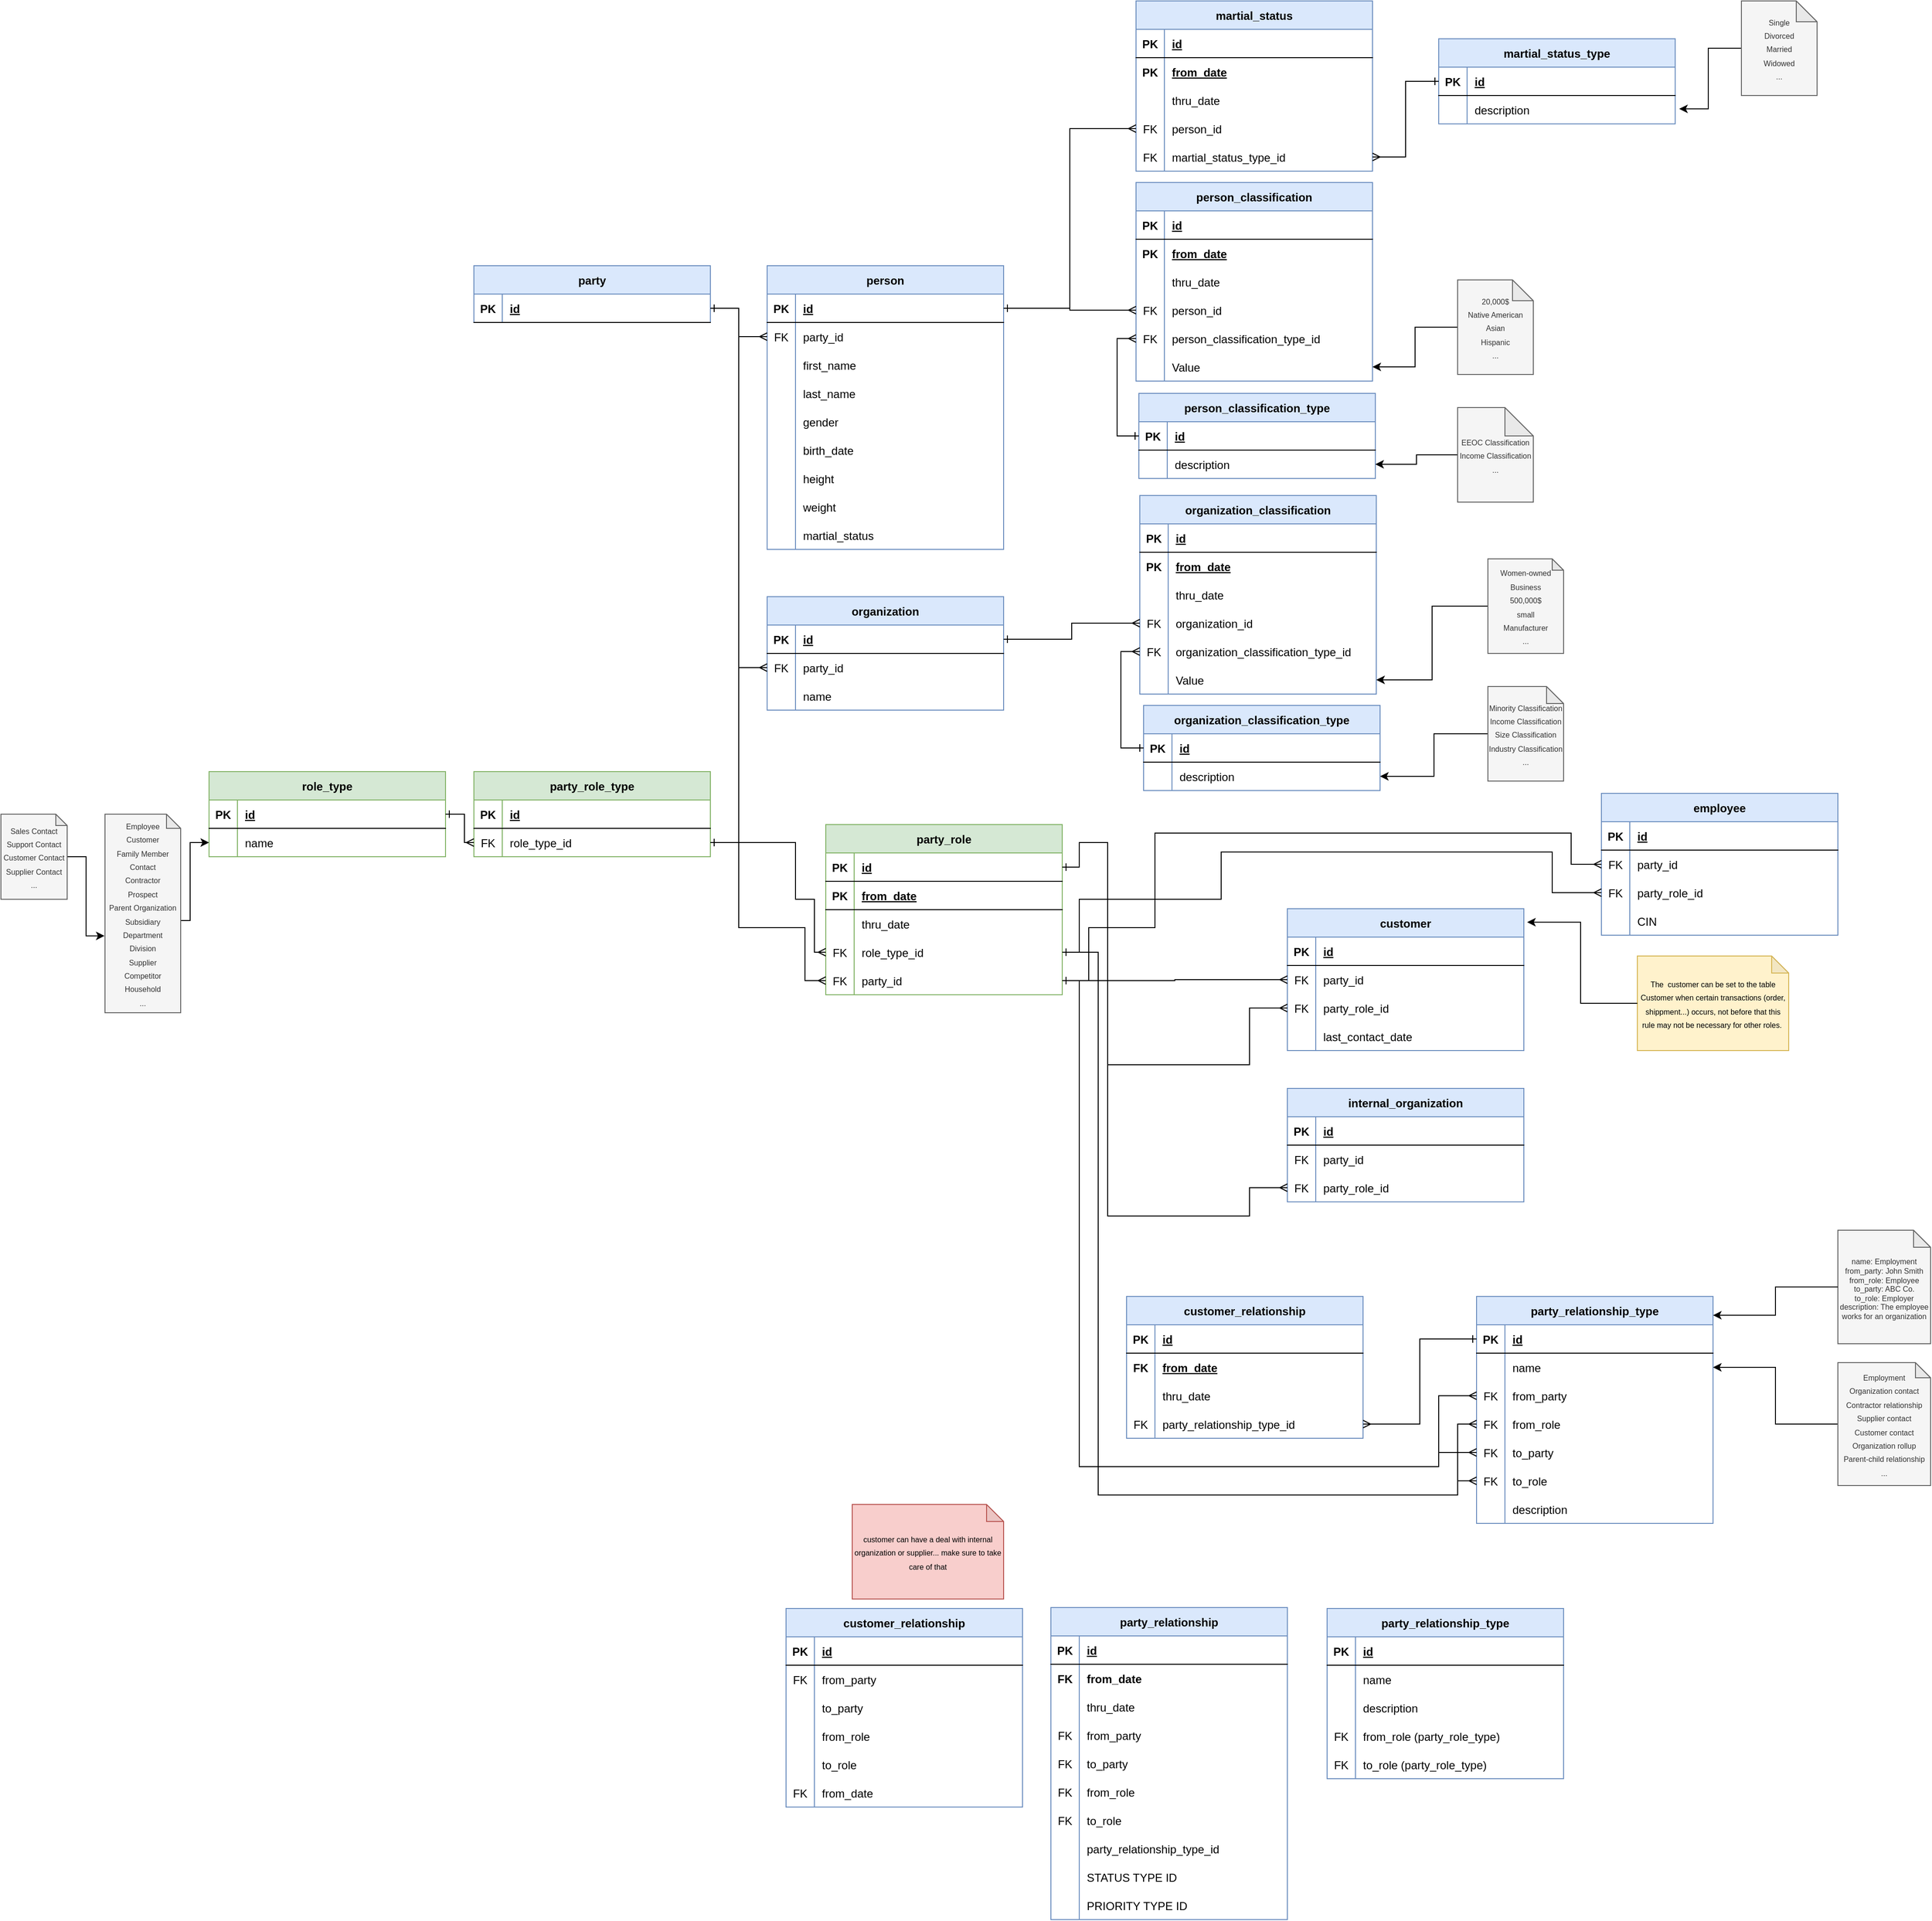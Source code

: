 <mxfile version="24.4.4" type="github">
  <diagram id="R2lEEEUBdFMjLlhIrx00" name="Page-1">
    <mxGraphModel dx="2759" dy="2113" grid="1" gridSize="10" guides="1" tooltips="1" connect="1" arrows="1" fold="1" page="1" pageScale="1" pageWidth="850" pageHeight="1100" math="0" shadow="0" extFonts="Permanent Marker^https://fonts.googleapis.com/css?family=Permanent+Marker">
      <root>
        <mxCell id="0" />
        <mxCell id="1" parent="0" />
        <mxCell id="C-vyLk0tnHw3VtMMgP7b-2" value="party" style="shape=table;startSize=30;container=1;collapsible=1;childLayout=tableLayout;fixedRows=1;rowLines=0;fontStyle=1;align=center;resizeLast=1;fillColor=#dae8fc;strokeColor=#6c8ebf;" parent="1" vertex="1">
          <mxGeometry x="40" y="110" width="250" height="60" as="geometry" />
        </mxCell>
        <mxCell id="C-vyLk0tnHw3VtMMgP7b-3" value="" style="shape=partialRectangle;collapsible=0;dropTarget=0;pointerEvents=0;fillColor=none;points=[[0,0.5],[1,0.5]];portConstraint=eastwest;top=0;left=0;right=0;bottom=1;" parent="C-vyLk0tnHw3VtMMgP7b-2" vertex="1">
          <mxGeometry y="30" width="250" height="30" as="geometry" />
        </mxCell>
        <mxCell id="C-vyLk0tnHw3VtMMgP7b-4" value="PK" style="shape=partialRectangle;overflow=hidden;connectable=0;fillColor=none;top=0;left=0;bottom=0;right=0;fontStyle=1;" parent="C-vyLk0tnHw3VtMMgP7b-3" vertex="1">
          <mxGeometry width="30" height="30" as="geometry">
            <mxRectangle width="30" height="30" as="alternateBounds" />
          </mxGeometry>
        </mxCell>
        <mxCell id="C-vyLk0tnHw3VtMMgP7b-5" value="id" style="shape=partialRectangle;overflow=hidden;connectable=0;fillColor=none;top=0;left=0;bottom=0;right=0;align=left;spacingLeft=6;fontStyle=5;" parent="C-vyLk0tnHw3VtMMgP7b-3" vertex="1">
          <mxGeometry x="30" width="220" height="30" as="geometry">
            <mxRectangle width="220" height="30" as="alternateBounds" />
          </mxGeometry>
        </mxCell>
        <mxCell id="1GohsP-z8Vl2iZUFlczl-1" value="person" style="shape=table;startSize=30;container=1;collapsible=1;childLayout=tableLayout;fixedRows=1;rowLines=0;fontStyle=1;align=center;resizeLast=1;fillColor=#dae8fc;strokeColor=#6c8ebf;" parent="1" vertex="1">
          <mxGeometry x="350" y="110" width="250" height="300" as="geometry" />
        </mxCell>
        <mxCell id="1GohsP-z8Vl2iZUFlczl-2" value="" style="shape=partialRectangle;collapsible=0;dropTarget=0;pointerEvents=0;fillColor=none;points=[[0,0.5],[1,0.5]];portConstraint=eastwest;top=0;left=0;right=0;bottom=1;" parent="1GohsP-z8Vl2iZUFlczl-1" vertex="1">
          <mxGeometry y="30" width="250" height="30" as="geometry" />
        </mxCell>
        <mxCell id="1GohsP-z8Vl2iZUFlczl-3" value="PK" style="shape=partialRectangle;overflow=hidden;connectable=0;fillColor=none;top=0;left=0;bottom=0;right=0;fontStyle=1;" parent="1GohsP-z8Vl2iZUFlczl-2" vertex="1">
          <mxGeometry width="30" height="30" as="geometry">
            <mxRectangle width="30" height="30" as="alternateBounds" />
          </mxGeometry>
        </mxCell>
        <mxCell id="1GohsP-z8Vl2iZUFlczl-4" value="id" style="shape=partialRectangle;overflow=hidden;connectable=0;fillColor=none;top=0;left=0;bottom=0;right=0;align=left;spacingLeft=6;fontStyle=5;" parent="1GohsP-z8Vl2iZUFlczl-2" vertex="1">
          <mxGeometry x="30" width="220" height="30" as="geometry">
            <mxRectangle width="220" height="30" as="alternateBounds" />
          </mxGeometry>
        </mxCell>
        <mxCell id="1GohsP-z8Vl2iZUFlczl-5" value="" style="shape=partialRectangle;collapsible=0;dropTarget=0;pointerEvents=0;fillColor=none;points=[[0,0.5],[1,0.5]];portConstraint=eastwest;top=0;left=0;right=0;bottom=0;" parent="1GohsP-z8Vl2iZUFlczl-1" vertex="1">
          <mxGeometry y="60" width="250" height="30" as="geometry" />
        </mxCell>
        <mxCell id="1GohsP-z8Vl2iZUFlczl-6" value="FK" style="shape=partialRectangle;overflow=hidden;connectable=0;fillColor=none;top=0;left=0;bottom=0;right=0;" parent="1GohsP-z8Vl2iZUFlczl-5" vertex="1">
          <mxGeometry width="30" height="30" as="geometry">
            <mxRectangle width="30" height="30" as="alternateBounds" />
          </mxGeometry>
        </mxCell>
        <mxCell id="1GohsP-z8Vl2iZUFlczl-7" value="party_id" style="shape=partialRectangle;overflow=hidden;connectable=0;fillColor=none;top=0;left=0;bottom=0;right=0;align=left;spacingLeft=6;" parent="1GohsP-z8Vl2iZUFlczl-5" vertex="1">
          <mxGeometry x="30" width="220" height="30" as="geometry">
            <mxRectangle width="220" height="30" as="alternateBounds" />
          </mxGeometry>
        </mxCell>
        <mxCell id="1GohsP-z8Vl2iZUFlczl-15" value="" style="shape=partialRectangle;collapsible=0;dropTarget=0;pointerEvents=0;fillColor=none;points=[[0,0.5],[1,0.5]];portConstraint=eastwest;top=0;left=0;right=0;bottom=0;" parent="1GohsP-z8Vl2iZUFlczl-1" vertex="1">
          <mxGeometry y="90" width="250" height="30" as="geometry" />
        </mxCell>
        <mxCell id="1GohsP-z8Vl2iZUFlczl-16" value="" style="shape=partialRectangle;overflow=hidden;connectable=0;fillColor=none;top=0;left=0;bottom=0;right=0;" parent="1GohsP-z8Vl2iZUFlczl-15" vertex="1">
          <mxGeometry width="30" height="30" as="geometry">
            <mxRectangle width="30" height="30" as="alternateBounds" />
          </mxGeometry>
        </mxCell>
        <mxCell id="1GohsP-z8Vl2iZUFlczl-17" value="first_name" style="shape=partialRectangle;overflow=hidden;connectable=0;fillColor=none;top=0;left=0;bottom=0;right=0;align=left;spacingLeft=6;" parent="1GohsP-z8Vl2iZUFlczl-15" vertex="1">
          <mxGeometry x="30" width="220" height="30" as="geometry">
            <mxRectangle width="220" height="30" as="alternateBounds" />
          </mxGeometry>
        </mxCell>
        <mxCell id="1GohsP-z8Vl2iZUFlczl-18" value="" style="shape=partialRectangle;collapsible=0;dropTarget=0;pointerEvents=0;fillColor=none;points=[[0,0.5],[1,0.5]];portConstraint=eastwest;top=0;left=0;right=0;bottom=0;" parent="1GohsP-z8Vl2iZUFlczl-1" vertex="1">
          <mxGeometry y="120" width="250" height="30" as="geometry" />
        </mxCell>
        <mxCell id="1GohsP-z8Vl2iZUFlczl-19" value="" style="shape=partialRectangle;overflow=hidden;connectable=0;fillColor=none;top=0;left=0;bottom=0;right=0;" parent="1GohsP-z8Vl2iZUFlczl-18" vertex="1">
          <mxGeometry width="30" height="30" as="geometry">
            <mxRectangle width="30" height="30" as="alternateBounds" />
          </mxGeometry>
        </mxCell>
        <mxCell id="1GohsP-z8Vl2iZUFlczl-20" value="last_name" style="shape=partialRectangle;overflow=hidden;connectable=0;fillColor=none;top=0;left=0;bottom=0;right=0;align=left;spacingLeft=6;" parent="1GohsP-z8Vl2iZUFlczl-18" vertex="1">
          <mxGeometry x="30" width="220" height="30" as="geometry">
            <mxRectangle width="220" height="30" as="alternateBounds" />
          </mxGeometry>
        </mxCell>
        <mxCell id="1GohsP-z8Vl2iZUFlczl-21" value="" style="shape=partialRectangle;collapsible=0;dropTarget=0;pointerEvents=0;fillColor=none;points=[[0,0.5],[1,0.5]];portConstraint=eastwest;top=0;left=0;right=0;bottom=0;" parent="1GohsP-z8Vl2iZUFlczl-1" vertex="1">
          <mxGeometry y="150" width="250" height="30" as="geometry" />
        </mxCell>
        <mxCell id="1GohsP-z8Vl2iZUFlczl-22" value="" style="shape=partialRectangle;overflow=hidden;connectable=0;fillColor=none;top=0;left=0;bottom=0;right=0;" parent="1GohsP-z8Vl2iZUFlczl-21" vertex="1">
          <mxGeometry width="30" height="30" as="geometry">
            <mxRectangle width="30" height="30" as="alternateBounds" />
          </mxGeometry>
        </mxCell>
        <mxCell id="1GohsP-z8Vl2iZUFlczl-23" value="gender" style="shape=partialRectangle;overflow=hidden;connectable=0;fillColor=none;top=0;left=0;bottom=0;right=0;align=left;spacingLeft=6;" parent="1GohsP-z8Vl2iZUFlczl-21" vertex="1">
          <mxGeometry x="30" width="220" height="30" as="geometry">
            <mxRectangle width="220" height="30" as="alternateBounds" />
          </mxGeometry>
        </mxCell>
        <mxCell id="1GohsP-z8Vl2iZUFlczl-24" value="" style="shape=partialRectangle;collapsible=0;dropTarget=0;pointerEvents=0;fillColor=none;points=[[0,0.5],[1,0.5]];portConstraint=eastwest;top=0;left=0;right=0;bottom=0;" parent="1GohsP-z8Vl2iZUFlczl-1" vertex="1">
          <mxGeometry y="180" width="250" height="30" as="geometry" />
        </mxCell>
        <mxCell id="1GohsP-z8Vl2iZUFlczl-25" value="" style="shape=partialRectangle;overflow=hidden;connectable=0;fillColor=none;top=0;left=0;bottom=0;right=0;" parent="1GohsP-z8Vl2iZUFlczl-24" vertex="1">
          <mxGeometry width="30" height="30" as="geometry">
            <mxRectangle width="30" height="30" as="alternateBounds" />
          </mxGeometry>
        </mxCell>
        <mxCell id="1GohsP-z8Vl2iZUFlczl-26" value="birth_date" style="shape=partialRectangle;overflow=hidden;connectable=0;fillColor=none;top=0;left=0;bottom=0;right=0;align=left;spacingLeft=6;" parent="1GohsP-z8Vl2iZUFlczl-24" vertex="1">
          <mxGeometry x="30" width="220" height="30" as="geometry">
            <mxRectangle width="220" height="30" as="alternateBounds" />
          </mxGeometry>
        </mxCell>
        <mxCell id="1GohsP-z8Vl2iZUFlczl-27" value="" style="shape=partialRectangle;collapsible=0;dropTarget=0;pointerEvents=0;fillColor=none;points=[[0,0.5],[1,0.5]];portConstraint=eastwest;top=0;left=0;right=0;bottom=0;" parent="1GohsP-z8Vl2iZUFlczl-1" vertex="1">
          <mxGeometry y="210" width="250" height="30" as="geometry" />
        </mxCell>
        <mxCell id="1GohsP-z8Vl2iZUFlczl-28" value="" style="shape=partialRectangle;overflow=hidden;connectable=0;fillColor=none;top=0;left=0;bottom=0;right=0;" parent="1GohsP-z8Vl2iZUFlczl-27" vertex="1">
          <mxGeometry width="30" height="30" as="geometry">
            <mxRectangle width="30" height="30" as="alternateBounds" />
          </mxGeometry>
        </mxCell>
        <mxCell id="1GohsP-z8Vl2iZUFlczl-29" value="height" style="shape=partialRectangle;overflow=hidden;connectable=0;fillColor=none;top=0;left=0;bottom=0;right=0;align=left;spacingLeft=6;" parent="1GohsP-z8Vl2iZUFlczl-27" vertex="1">
          <mxGeometry x="30" width="220" height="30" as="geometry">
            <mxRectangle width="220" height="30" as="alternateBounds" />
          </mxGeometry>
        </mxCell>
        <mxCell id="1GohsP-z8Vl2iZUFlczl-30" value="" style="shape=partialRectangle;collapsible=0;dropTarget=0;pointerEvents=0;fillColor=none;points=[[0,0.5],[1,0.5]];portConstraint=eastwest;top=0;left=0;right=0;bottom=0;" parent="1GohsP-z8Vl2iZUFlczl-1" vertex="1">
          <mxGeometry y="240" width="250" height="30" as="geometry" />
        </mxCell>
        <mxCell id="1GohsP-z8Vl2iZUFlczl-31" value="" style="shape=partialRectangle;overflow=hidden;connectable=0;fillColor=none;top=0;left=0;bottom=0;right=0;" parent="1GohsP-z8Vl2iZUFlczl-30" vertex="1">
          <mxGeometry width="30" height="30" as="geometry">
            <mxRectangle width="30" height="30" as="alternateBounds" />
          </mxGeometry>
        </mxCell>
        <mxCell id="1GohsP-z8Vl2iZUFlczl-32" value="weight" style="shape=partialRectangle;overflow=hidden;connectable=0;fillColor=none;top=0;left=0;bottom=0;right=0;align=left;spacingLeft=6;" parent="1GohsP-z8Vl2iZUFlczl-30" vertex="1">
          <mxGeometry x="30" width="220" height="30" as="geometry">
            <mxRectangle width="220" height="30" as="alternateBounds" />
          </mxGeometry>
        </mxCell>
        <mxCell id="1GohsP-z8Vl2iZUFlczl-33" value="" style="shape=partialRectangle;collapsible=0;dropTarget=0;pointerEvents=0;fillColor=none;points=[[0,0.5],[1,0.5]];portConstraint=eastwest;top=0;left=0;right=0;bottom=0;" parent="1GohsP-z8Vl2iZUFlczl-1" vertex="1">
          <mxGeometry y="270" width="250" height="30" as="geometry" />
        </mxCell>
        <mxCell id="1GohsP-z8Vl2iZUFlczl-34" value="" style="shape=partialRectangle;overflow=hidden;connectable=0;fillColor=none;top=0;left=0;bottom=0;right=0;" parent="1GohsP-z8Vl2iZUFlczl-33" vertex="1">
          <mxGeometry width="30" height="30" as="geometry">
            <mxRectangle width="30" height="30" as="alternateBounds" />
          </mxGeometry>
        </mxCell>
        <mxCell id="1GohsP-z8Vl2iZUFlczl-35" value="martial_status" style="shape=partialRectangle;overflow=hidden;connectable=0;fillColor=none;top=0;left=0;bottom=0;right=0;align=left;spacingLeft=6;" parent="1GohsP-z8Vl2iZUFlczl-33" vertex="1">
          <mxGeometry x="30" width="220" height="30" as="geometry">
            <mxRectangle width="220" height="30" as="alternateBounds" />
          </mxGeometry>
        </mxCell>
        <mxCell id="1GohsP-z8Vl2iZUFlczl-36" value="organization" style="shape=table;startSize=30;container=1;collapsible=1;childLayout=tableLayout;fixedRows=1;rowLines=0;fontStyle=1;align=center;resizeLast=1;fillColor=#dae8fc;strokeColor=#6c8ebf;" parent="1" vertex="1">
          <mxGeometry x="350" y="460" width="250" height="120" as="geometry" />
        </mxCell>
        <mxCell id="1GohsP-z8Vl2iZUFlczl-37" value="" style="shape=partialRectangle;collapsible=0;dropTarget=0;pointerEvents=0;fillColor=none;points=[[0,0.5],[1,0.5]];portConstraint=eastwest;top=0;left=0;right=0;bottom=1;" parent="1GohsP-z8Vl2iZUFlczl-36" vertex="1">
          <mxGeometry y="30" width="250" height="30" as="geometry" />
        </mxCell>
        <mxCell id="1GohsP-z8Vl2iZUFlczl-38" value="PK" style="shape=partialRectangle;overflow=hidden;connectable=0;fillColor=none;top=0;left=0;bottom=0;right=0;fontStyle=1;" parent="1GohsP-z8Vl2iZUFlczl-37" vertex="1">
          <mxGeometry width="30" height="30" as="geometry">
            <mxRectangle width="30" height="30" as="alternateBounds" />
          </mxGeometry>
        </mxCell>
        <mxCell id="1GohsP-z8Vl2iZUFlczl-39" value="id" style="shape=partialRectangle;overflow=hidden;connectable=0;fillColor=none;top=0;left=0;bottom=0;right=0;align=left;spacingLeft=6;fontStyle=5;" parent="1GohsP-z8Vl2iZUFlczl-37" vertex="1">
          <mxGeometry x="30" width="220" height="30" as="geometry">
            <mxRectangle width="220" height="30" as="alternateBounds" />
          </mxGeometry>
        </mxCell>
        <mxCell id="1GohsP-z8Vl2iZUFlczl-40" value="" style="shape=partialRectangle;collapsible=0;dropTarget=0;pointerEvents=0;fillColor=none;points=[[0,0.5],[1,0.5]];portConstraint=eastwest;top=0;left=0;right=0;bottom=0;" parent="1GohsP-z8Vl2iZUFlczl-36" vertex="1">
          <mxGeometry y="60" width="250" height="30" as="geometry" />
        </mxCell>
        <mxCell id="1GohsP-z8Vl2iZUFlczl-41" value="FK" style="shape=partialRectangle;overflow=hidden;connectable=0;fillColor=none;top=0;left=0;bottom=0;right=0;" parent="1GohsP-z8Vl2iZUFlczl-40" vertex="1">
          <mxGeometry width="30" height="30" as="geometry">
            <mxRectangle width="30" height="30" as="alternateBounds" />
          </mxGeometry>
        </mxCell>
        <mxCell id="1GohsP-z8Vl2iZUFlczl-42" value="party_id" style="shape=partialRectangle;overflow=hidden;connectable=0;fillColor=none;top=0;left=0;bottom=0;right=0;align=left;spacingLeft=6;" parent="1GohsP-z8Vl2iZUFlczl-40" vertex="1">
          <mxGeometry x="30" width="220" height="30" as="geometry">
            <mxRectangle width="220" height="30" as="alternateBounds" />
          </mxGeometry>
        </mxCell>
        <mxCell id="1GohsP-z8Vl2iZUFlczl-43" value="" style="shape=partialRectangle;collapsible=0;dropTarget=0;pointerEvents=0;fillColor=none;points=[[0,0.5],[1,0.5]];portConstraint=eastwest;top=0;left=0;right=0;bottom=0;" parent="1GohsP-z8Vl2iZUFlczl-36" vertex="1">
          <mxGeometry y="90" width="250" height="30" as="geometry" />
        </mxCell>
        <mxCell id="1GohsP-z8Vl2iZUFlczl-44" value="" style="shape=partialRectangle;overflow=hidden;connectable=0;fillColor=none;top=0;left=0;bottom=0;right=0;" parent="1GohsP-z8Vl2iZUFlczl-43" vertex="1">
          <mxGeometry width="30" height="30" as="geometry">
            <mxRectangle width="30" height="30" as="alternateBounds" />
          </mxGeometry>
        </mxCell>
        <mxCell id="1GohsP-z8Vl2iZUFlczl-45" value="name" style="shape=partialRectangle;overflow=hidden;connectable=0;fillColor=none;top=0;left=0;bottom=0;right=0;align=left;spacingLeft=6;" parent="1GohsP-z8Vl2iZUFlczl-43" vertex="1">
          <mxGeometry x="30" width="220" height="30" as="geometry">
            <mxRectangle width="220" height="30" as="alternateBounds" />
          </mxGeometry>
        </mxCell>
        <mxCell id="1GohsP-z8Vl2iZUFlczl-64" value="person_classification" style="shape=table;startSize=30;container=1;collapsible=1;childLayout=tableLayout;fixedRows=1;rowLines=0;fontStyle=1;align=center;resizeLast=1;fillColor=#dae8fc;strokeColor=#6c8ebf;" parent="1" vertex="1">
          <mxGeometry x="740" y="22" width="250" height="210" as="geometry" />
        </mxCell>
        <mxCell id="1GohsP-z8Vl2iZUFlczl-65" value="" style="shape=partialRectangle;collapsible=0;dropTarget=0;pointerEvents=0;fillColor=none;points=[[0,0.5],[1,0.5]];portConstraint=eastwest;top=0;left=0;right=0;bottom=1;" parent="1GohsP-z8Vl2iZUFlczl-64" vertex="1">
          <mxGeometry y="30" width="250" height="30" as="geometry" />
        </mxCell>
        <mxCell id="1GohsP-z8Vl2iZUFlczl-66" value="PK" style="shape=partialRectangle;overflow=hidden;connectable=0;fillColor=none;top=0;left=0;bottom=0;right=0;fontStyle=1;" parent="1GohsP-z8Vl2iZUFlczl-65" vertex="1">
          <mxGeometry width="30" height="30" as="geometry">
            <mxRectangle width="30" height="30" as="alternateBounds" />
          </mxGeometry>
        </mxCell>
        <mxCell id="1GohsP-z8Vl2iZUFlczl-67" value="id" style="shape=partialRectangle;overflow=hidden;connectable=0;fillColor=none;top=0;left=0;bottom=0;right=0;align=left;spacingLeft=6;fontStyle=5;" parent="1GohsP-z8Vl2iZUFlczl-65" vertex="1">
          <mxGeometry x="30" width="220" height="30" as="geometry">
            <mxRectangle width="220" height="30" as="alternateBounds" />
          </mxGeometry>
        </mxCell>
        <mxCell id="1GohsP-z8Vl2iZUFlczl-68" value="" style="shape=partialRectangle;collapsible=0;dropTarget=0;pointerEvents=0;fillColor=none;points=[[0,0.5],[1,0.5]];portConstraint=eastwest;top=0;left=0;right=0;bottom=0;" parent="1GohsP-z8Vl2iZUFlczl-64" vertex="1">
          <mxGeometry y="60" width="250" height="30" as="geometry" />
        </mxCell>
        <mxCell id="1GohsP-z8Vl2iZUFlczl-69" value="PK" style="shape=partialRectangle;overflow=hidden;connectable=0;fillColor=none;top=0;left=0;bottom=0;right=0;fontStyle=1" parent="1GohsP-z8Vl2iZUFlczl-68" vertex="1">
          <mxGeometry width="30" height="30" as="geometry">
            <mxRectangle width="30" height="30" as="alternateBounds" />
          </mxGeometry>
        </mxCell>
        <mxCell id="1GohsP-z8Vl2iZUFlczl-70" value="from_date" style="shape=partialRectangle;overflow=hidden;connectable=0;fillColor=none;top=0;left=0;bottom=0;right=0;align=left;spacingLeft=6;fontStyle=5" parent="1GohsP-z8Vl2iZUFlczl-68" vertex="1">
          <mxGeometry x="30" width="220" height="30" as="geometry">
            <mxRectangle width="220" height="30" as="alternateBounds" />
          </mxGeometry>
        </mxCell>
        <mxCell id="1GohsP-z8Vl2iZUFlczl-71" value="" style="shape=partialRectangle;collapsible=0;dropTarget=0;pointerEvents=0;fillColor=none;points=[[0,0.5],[1,0.5]];portConstraint=eastwest;top=0;left=0;right=0;bottom=0;" parent="1GohsP-z8Vl2iZUFlczl-64" vertex="1">
          <mxGeometry y="90" width="250" height="30" as="geometry" />
        </mxCell>
        <mxCell id="1GohsP-z8Vl2iZUFlczl-72" value="" style="shape=partialRectangle;overflow=hidden;connectable=0;fillColor=none;top=0;left=0;bottom=0;right=0;" parent="1GohsP-z8Vl2iZUFlczl-71" vertex="1">
          <mxGeometry width="30" height="30" as="geometry">
            <mxRectangle width="30" height="30" as="alternateBounds" />
          </mxGeometry>
        </mxCell>
        <mxCell id="1GohsP-z8Vl2iZUFlczl-73" value="thru_date" style="shape=partialRectangle;overflow=hidden;connectable=0;fillColor=none;top=0;left=0;bottom=0;right=0;align=left;spacingLeft=6;" parent="1GohsP-z8Vl2iZUFlczl-71" vertex="1">
          <mxGeometry x="30" width="220" height="30" as="geometry">
            <mxRectangle width="220" height="30" as="alternateBounds" />
          </mxGeometry>
        </mxCell>
        <mxCell id="1GohsP-z8Vl2iZUFlczl-74" value="" style="shape=partialRectangle;collapsible=0;dropTarget=0;pointerEvents=0;fillColor=none;points=[[0,0.5],[1,0.5]];portConstraint=eastwest;top=0;left=0;right=0;bottom=0;" parent="1GohsP-z8Vl2iZUFlczl-64" vertex="1">
          <mxGeometry y="120" width="250" height="30" as="geometry" />
        </mxCell>
        <mxCell id="1GohsP-z8Vl2iZUFlczl-75" value="FK" style="shape=partialRectangle;overflow=hidden;connectable=0;fillColor=none;top=0;left=0;bottom=0;right=0;" parent="1GohsP-z8Vl2iZUFlczl-74" vertex="1">
          <mxGeometry width="30" height="30" as="geometry">
            <mxRectangle width="30" height="30" as="alternateBounds" />
          </mxGeometry>
        </mxCell>
        <mxCell id="1GohsP-z8Vl2iZUFlczl-76" value="person_id" style="shape=partialRectangle;overflow=hidden;connectable=0;fillColor=none;top=0;left=0;bottom=0;right=0;align=left;spacingLeft=6;" parent="1GohsP-z8Vl2iZUFlczl-74" vertex="1">
          <mxGeometry x="30" width="220" height="30" as="geometry">
            <mxRectangle width="220" height="30" as="alternateBounds" />
          </mxGeometry>
        </mxCell>
        <mxCell id="rvzq93MCYdVfDA7AGB-H-57" value="" style="shape=partialRectangle;collapsible=0;dropTarget=0;pointerEvents=0;fillColor=none;points=[[0,0.5],[1,0.5]];portConstraint=eastwest;top=0;left=0;right=0;bottom=0;" parent="1GohsP-z8Vl2iZUFlczl-64" vertex="1">
          <mxGeometry y="150" width="250" height="30" as="geometry" />
        </mxCell>
        <mxCell id="rvzq93MCYdVfDA7AGB-H-58" value="FK" style="shape=partialRectangle;overflow=hidden;connectable=0;fillColor=none;top=0;left=0;bottom=0;right=0;" parent="rvzq93MCYdVfDA7AGB-H-57" vertex="1">
          <mxGeometry width="30" height="30" as="geometry">
            <mxRectangle width="30" height="30" as="alternateBounds" />
          </mxGeometry>
        </mxCell>
        <mxCell id="rvzq93MCYdVfDA7AGB-H-59" value="person_classification_type_id" style="shape=partialRectangle;overflow=hidden;connectable=0;fillColor=none;top=0;left=0;bottom=0;right=0;align=left;spacingLeft=6;fontStyle=0" parent="rvzq93MCYdVfDA7AGB-H-57" vertex="1">
          <mxGeometry x="30" width="220" height="30" as="geometry">
            <mxRectangle width="220" height="30" as="alternateBounds" />
          </mxGeometry>
        </mxCell>
        <mxCell id="rvzq93MCYdVfDA7AGB-H-68" value="" style="shape=partialRectangle;collapsible=0;dropTarget=0;pointerEvents=0;fillColor=none;points=[[0,0.5],[1,0.5]];portConstraint=eastwest;top=0;left=0;right=0;bottom=0;" parent="1GohsP-z8Vl2iZUFlczl-64" vertex="1">
          <mxGeometry y="180" width="250" height="30" as="geometry" />
        </mxCell>
        <mxCell id="rvzq93MCYdVfDA7AGB-H-69" value="" style="shape=partialRectangle;overflow=hidden;connectable=0;fillColor=none;top=0;left=0;bottom=0;right=0;" parent="rvzq93MCYdVfDA7AGB-H-68" vertex="1">
          <mxGeometry width="30" height="30" as="geometry">
            <mxRectangle width="30" height="30" as="alternateBounds" />
          </mxGeometry>
        </mxCell>
        <mxCell id="rvzq93MCYdVfDA7AGB-H-70" value="Value" style="shape=partialRectangle;overflow=hidden;connectable=0;fillColor=none;top=0;left=0;bottom=0;right=0;align=left;spacingLeft=6;" parent="rvzq93MCYdVfDA7AGB-H-68" vertex="1">
          <mxGeometry x="30" width="220" height="30" as="geometry">
            <mxRectangle width="220" height="30" as="alternateBounds" />
          </mxGeometry>
        </mxCell>
        <mxCell id="1GohsP-z8Vl2iZUFlczl-117" style="edgeStyle=orthogonalEdgeStyle;rounded=0;orthogonalLoop=1;jettySize=auto;html=1;exitX=1;exitY=0.5;exitDx=0;exitDy=0;entryX=0;entryY=0.5;entryDx=0;entryDy=0;endArrow=ERmany;endFill=0;startArrow=ERone;startFill=0;" parent="1" source="C-vyLk0tnHw3VtMMgP7b-3" target="1GohsP-z8Vl2iZUFlczl-5" edge="1">
          <mxGeometry relative="1" as="geometry" />
        </mxCell>
        <mxCell id="1GohsP-z8Vl2iZUFlczl-118" style="edgeStyle=orthogonalEdgeStyle;rounded=0;orthogonalLoop=1;jettySize=auto;html=1;exitX=1;exitY=0.5;exitDx=0;exitDy=0;entryX=0;entryY=0.5;entryDx=0;entryDy=0;endArrow=ERmany;endFill=0;startArrow=ERone;startFill=0;" parent="1" source="C-vyLk0tnHw3VtMMgP7b-3" target="1GohsP-z8Vl2iZUFlczl-40" edge="1">
          <mxGeometry relative="1" as="geometry" />
        </mxCell>
        <mxCell id="1GohsP-z8Vl2iZUFlczl-119" style="edgeStyle=orthogonalEdgeStyle;rounded=0;orthogonalLoop=1;jettySize=auto;html=1;exitX=1;exitY=0.5;exitDx=0;exitDy=0;entryX=0;entryY=0.5;entryDx=0;entryDy=0;startArrow=ERone;startFill=0;endArrow=ERmany;endFill=0;" parent="1" source="1GohsP-z8Vl2iZUFlczl-2" target="1GohsP-z8Vl2iZUFlczl-74" edge="1">
          <mxGeometry relative="1" as="geometry" />
        </mxCell>
        <mxCell id="1GohsP-z8Vl2iZUFlczl-125" value="party_role" style="shape=table;startSize=30;container=1;collapsible=1;childLayout=tableLayout;fixedRows=1;rowLines=0;fontStyle=1;align=center;resizeLast=1;fillColor=#d5e8d4;strokeColor=#82b366;" parent="1" vertex="1">
          <mxGeometry x="412" y="701" width="250" height="180" as="geometry" />
        </mxCell>
        <mxCell id="1GohsP-z8Vl2iZUFlczl-126" value="" style="shape=partialRectangle;collapsible=0;dropTarget=0;pointerEvents=0;fillColor=none;points=[[0,0.5],[1,0.5]];portConstraint=eastwest;top=0;left=0;right=0;bottom=1;" parent="1GohsP-z8Vl2iZUFlczl-125" vertex="1">
          <mxGeometry y="30" width="250" height="30" as="geometry" />
        </mxCell>
        <mxCell id="1GohsP-z8Vl2iZUFlczl-127" value="PK" style="shape=partialRectangle;overflow=hidden;connectable=0;fillColor=none;top=0;left=0;bottom=0;right=0;fontStyle=1;" parent="1GohsP-z8Vl2iZUFlczl-126" vertex="1">
          <mxGeometry width="30" height="30" as="geometry">
            <mxRectangle width="30" height="30" as="alternateBounds" />
          </mxGeometry>
        </mxCell>
        <mxCell id="1GohsP-z8Vl2iZUFlczl-128" value="id" style="shape=partialRectangle;overflow=hidden;connectable=0;fillColor=none;top=0;left=0;bottom=0;right=0;align=left;spacingLeft=6;fontStyle=5;" parent="1GohsP-z8Vl2iZUFlczl-126" vertex="1">
          <mxGeometry x="30" width="220" height="30" as="geometry">
            <mxRectangle width="220" height="30" as="alternateBounds" />
          </mxGeometry>
        </mxCell>
        <mxCell id="1GohsP-z8Vl2iZUFlczl-194" value="" style="shape=partialRectangle;collapsible=0;dropTarget=0;pointerEvents=0;fillColor=none;points=[[0,0.5],[1,0.5]];portConstraint=eastwest;top=0;left=0;right=0;bottom=1;" parent="1GohsP-z8Vl2iZUFlczl-125" vertex="1">
          <mxGeometry y="60" width="250" height="30" as="geometry" />
        </mxCell>
        <mxCell id="1GohsP-z8Vl2iZUFlczl-195" value="PK" style="shape=partialRectangle;overflow=hidden;connectable=0;fillColor=none;top=0;left=0;bottom=0;right=0;fontStyle=1;" parent="1GohsP-z8Vl2iZUFlczl-194" vertex="1">
          <mxGeometry width="30" height="30" as="geometry">
            <mxRectangle width="30" height="30" as="alternateBounds" />
          </mxGeometry>
        </mxCell>
        <mxCell id="1GohsP-z8Vl2iZUFlczl-196" value="from_date" style="shape=partialRectangle;overflow=hidden;connectable=0;fillColor=none;top=0;left=0;bottom=0;right=0;align=left;spacingLeft=6;fontStyle=5;" parent="1GohsP-z8Vl2iZUFlczl-194" vertex="1">
          <mxGeometry x="30" width="220" height="30" as="geometry">
            <mxRectangle width="220" height="30" as="alternateBounds" />
          </mxGeometry>
        </mxCell>
        <mxCell id="1GohsP-z8Vl2iZUFlczl-129" value="" style="shape=partialRectangle;collapsible=0;dropTarget=0;pointerEvents=0;fillColor=none;points=[[0,0.5],[1,0.5]];portConstraint=eastwest;top=0;left=0;right=0;bottom=0;" parent="1GohsP-z8Vl2iZUFlczl-125" vertex="1">
          <mxGeometry y="90" width="250" height="30" as="geometry" />
        </mxCell>
        <mxCell id="1GohsP-z8Vl2iZUFlczl-130" value="" style="shape=partialRectangle;overflow=hidden;connectable=0;fillColor=none;top=0;left=0;bottom=0;right=0;fontStyle=0" parent="1GohsP-z8Vl2iZUFlczl-129" vertex="1">
          <mxGeometry width="30" height="30" as="geometry">
            <mxRectangle width="30" height="30" as="alternateBounds" />
          </mxGeometry>
        </mxCell>
        <mxCell id="1GohsP-z8Vl2iZUFlczl-131" value="thru_date" style="shape=partialRectangle;overflow=hidden;connectable=0;fillColor=none;top=0;left=0;bottom=0;right=0;align=left;spacingLeft=6;fontStyle=0" parent="1GohsP-z8Vl2iZUFlczl-129" vertex="1">
          <mxGeometry x="30" width="220" height="30" as="geometry">
            <mxRectangle width="220" height="30" as="alternateBounds" />
          </mxGeometry>
        </mxCell>
        <mxCell id="1GohsP-z8Vl2iZUFlczl-200" value="" style="shape=partialRectangle;collapsible=0;dropTarget=0;pointerEvents=0;fillColor=none;points=[[0,0.5],[1,0.5]];portConstraint=eastwest;top=0;left=0;right=0;bottom=0;" parent="1GohsP-z8Vl2iZUFlczl-125" vertex="1">
          <mxGeometry y="120" width="250" height="30" as="geometry" />
        </mxCell>
        <mxCell id="1GohsP-z8Vl2iZUFlczl-201" value="FK" style="shape=partialRectangle;overflow=hidden;connectable=0;fillColor=none;top=0;left=0;bottom=0;right=0;fontStyle=0" parent="1GohsP-z8Vl2iZUFlczl-200" vertex="1">
          <mxGeometry width="30" height="30" as="geometry">
            <mxRectangle width="30" height="30" as="alternateBounds" />
          </mxGeometry>
        </mxCell>
        <mxCell id="1GohsP-z8Vl2iZUFlczl-202" value="role_type_id" style="shape=partialRectangle;overflow=hidden;connectable=0;fillColor=none;top=0;left=0;bottom=0;right=0;align=left;spacingLeft=6;fontStyle=0" parent="1GohsP-z8Vl2iZUFlczl-200" vertex="1">
          <mxGeometry x="30" width="220" height="30" as="geometry">
            <mxRectangle width="220" height="30" as="alternateBounds" />
          </mxGeometry>
        </mxCell>
        <mxCell id="1GohsP-z8Vl2iZUFlczl-132" value="" style="shape=partialRectangle;collapsible=0;dropTarget=0;pointerEvents=0;fillColor=none;points=[[0,0.5],[1,0.5]];portConstraint=eastwest;top=0;left=0;right=0;bottom=0;" parent="1GohsP-z8Vl2iZUFlczl-125" vertex="1">
          <mxGeometry y="150" width="250" height="30" as="geometry" />
        </mxCell>
        <mxCell id="1GohsP-z8Vl2iZUFlczl-133" value="FK" style="shape=partialRectangle;overflow=hidden;connectable=0;fillColor=none;top=0;left=0;bottom=0;right=0;" parent="1GohsP-z8Vl2iZUFlczl-132" vertex="1">
          <mxGeometry width="30" height="30" as="geometry">
            <mxRectangle width="30" height="30" as="alternateBounds" />
          </mxGeometry>
        </mxCell>
        <mxCell id="1GohsP-z8Vl2iZUFlczl-134" value="party_id" style="shape=partialRectangle;overflow=hidden;connectable=0;fillColor=none;top=0;left=0;bottom=0;right=0;align=left;spacingLeft=6;" parent="1GohsP-z8Vl2iZUFlczl-132" vertex="1">
          <mxGeometry x="30" width="220" height="30" as="geometry">
            <mxRectangle width="220" height="30" as="alternateBounds" />
          </mxGeometry>
        </mxCell>
        <mxCell id="1GohsP-z8Vl2iZUFlczl-151" value="party_role_type" style="shape=table;startSize=30;container=1;collapsible=1;childLayout=tableLayout;fixedRows=1;rowLines=0;fontStyle=1;align=center;resizeLast=1;fillColor=#d5e8d4;strokeColor=#82b366;" parent="1" vertex="1">
          <mxGeometry x="40" y="645" width="250" height="90" as="geometry" />
        </mxCell>
        <mxCell id="1GohsP-z8Vl2iZUFlczl-152" value="" style="shape=partialRectangle;collapsible=0;dropTarget=0;pointerEvents=0;fillColor=none;points=[[0,0.5],[1,0.5]];portConstraint=eastwest;top=0;left=0;right=0;bottom=1;" parent="1GohsP-z8Vl2iZUFlczl-151" vertex="1">
          <mxGeometry y="30" width="250" height="30" as="geometry" />
        </mxCell>
        <mxCell id="1GohsP-z8Vl2iZUFlczl-153" value="PK" style="shape=partialRectangle;overflow=hidden;connectable=0;fillColor=none;top=0;left=0;bottom=0;right=0;fontStyle=1;" parent="1GohsP-z8Vl2iZUFlczl-152" vertex="1">
          <mxGeometry width="30" height="30" as="geometry">
            <mxRectangle width="30" height="30" as="alternateBounds" />
          </mxGeometry>
        </mxCell>
        <mxCell id="1GohsP-z8Vl2iZUFlczl-154" value="id" style="shape=partialRectangle;overflow=hidden;connectable=0;fillColor=none;top=0;left=0;bottom=0;right=0;align=left;spacingLeft=6;fontStyle=5;" parent="1GohsP-z8Vl2iZUFlczl-152" vertex="1">
          <mxGeometry x="30" width="220" height="30" as="geometry">
            <mxRectangle width="220" height="30" as="alternateBounds" />
          </mxGeometry>
        </mxCell>
        <mxCell id="1GohsP-z8Vl2iZUFlczl-155" value="" style="shape=partialRectangle;collapsible=0;dropTarget=0;pointerEvents=0;fillColor=none;points=[[0,0.5],[1,0.5]];portConstraint=eastwest;top=0;left=0;right=0;bottom=0;" parent="1GohsP-z8Vl2iZUFlczl-151" vertex="1">
          <mxGeometry y="60" width="250" height="30" as="geometry" />
        </mxCell>
        <mxCell id="1GohsP-z8Vl2iZUFlczl-156" value="FK" style="shape=partialRectangle;overflow=hidden;connectable=0;fillColor=none;top=0;left=0;bottom=0;right=0;fontStyle=0" parent="1GohsP-z8Vl2iZUFlczl-155" vertex="1">
          <mxGeometry width="30" height="30" as="geometry">
            <mxRectangle width="30" height="30" as="alternateBounds" />
          </mxGeometry>
        </mxCell>
        <mxCell id="1GohsP-z8Vl2iZUFlczl-157" value="role_type_id" style="shape=partialRectangle;overflow=hidden;connectable=0;fillColor=none;top=0;left=0;bottom=0;right=0;align=left;spacingLeft=6;fontStyle=0" parent="1GohsP-z8Vl2iZUFlczl-155" vertex="1">
          <mxGeometry x="30" width="220" height="30" as="geometry">
            <mxRectangle width="220" height="30" as="alternateBounds" />
          </mxGeometry>
        </mxCell>
        <mxCell id="1GohsP-z8Vl2iZUFlczl-161" value="role_type" style="shape=table;startSize=30;container=1;collapsible=1;childLayout=tableLayout;fixedRows=1;rowLines=0;fontStyle=1;align=center;resizeLast=1;fillColor=#d5e8d4;strokeColor=#82b366;" parent="1" vertex="1">
          <mxGeometry x="-240" y="645" width="250" height="90" as="geometry" />
        </mxCell>
        <mxCell id="1GohsP-z8Vl2iZUFlczl-162" value="" style="shape=partialRectangle;collapsible=0;dropTarget=0;pointerEvents=0;fillColor=none;points=[[0,0.5],[1,0.5]];portConstraint=eastwest;top=0;left=0;right=0;bottom=1;" parent="1GohsP-z8Vl2iZUFlczl-161" vertex="1">
          <mxGeometry y="30" width="250" height="30" as="geometry" />
        </mxCell>
        <mxCell id="1GohsP-z8Vl2iZUFlczl-163" value="PK" style="shape=partialRectangle;overflow=hidden;connectable=0;fillColor=none;top=0;left=0;bottom=0;right=0;fontStyle=1;" parent="1GohsP-z8Vl2iZUFlczl-162" vertex="1">
          <mxGeometry width="30" height="30" as="geometry">
            <mxRectangle width="30" height="30" as="alternateBounds" />
          </mxGeometry>
        </mxCell>
        <mxCell id="1GohsP-z8Vl2iZUFlczl-164" value="id" style="shape=partialRectangle;overflow=hidden;connectable=0;fillColor=none;top=0;left=0;bottom=0;right=0;align=left;spacingLeft=6;fontStyle=5;" parent="1GohsP-z8Vl2iZUFlczl-162" vertex="1">
          <mxGeometry x="30" width="220" height="30" as="geometry">
            <mxRectangle width="220" height="30" as="alternateBounds" />
          </mxGeometry>
        </mxCell>
        <mxCell id="1GohsP-z8Vl2iZUFlczl-165" value="" style="shape=partialRectangle;collapsible=0;dropTarget=0;pointerEvents=0;fillColor=none;points=[[0,0.5],[1,0.5]];portConstraint=eastwest;top=0;left=0;right=0;bottom=0;" parent="1GohsP-z8Vl2iZUFlczl-161" vertex="1">
          <mxGeometry y="60" width="250" height="30" as="geometry" />
        </mxCell>
        <mxCell id="1GohsP-z8Vl2iZUFlczl-166" value="" style="shape=partialRectangle;overflow=hidden;connectable=0;fillColor=none;top=0;left=0;bottom=0;right=0;fontStyle=1" parent="1GohsP-z8Vl2iZUFlczl-165" vertex="1">
          <mxGeometry width="30" height="30" as="geometry">
            <mxRectangle width="30" height="30" as="alternateBounds" />
          </mxGeometry>
        </mxCell>
        <mxCell id="1GohsP-z8Vl2iZUFlczl-167" value="name" style="shape=partialRectangle;overflow=hidden;connectable=0;fillColor=none;top=0;left=0;bottom=0;right=0;align=left;spacingLeft=6;fontStyle=0" parent="1GohsP-z8Vl2iZUFlczl-165" vertex="1">
          <mxGeometry x="30" width="220" height="30" as="geometry">
            <mxRectangle width="220" height="30" as="alternateBounds" />
          </mxGeometry>
        </mxCell>
        <mxCell id="1GohsP-z8Vl2iZUFlczl-168" style="edgeStyle=orthogonalEdgeStyle;rounded=0;orthogonalLoop=1;jettySize=auto;html=1;exitX=1;exitY=0.5;exitDx=0;exitDy=0;entryX=0;entryY=0.5;entryDx=0;entryDy=0;startArrow=ERone;startFill=0;endArrow=ERmany;endFill=0;" parent="1" source="1GohsP-z8Vl2iZUFlczl-162" target="1GohsP-z8Vl2iZUFlczl-155" edge="1">
          <mxGeometry relative="1" as="geometry" />
        </mxCell>
        <mxCell id="1GohsP-z8Vl2iZUFlczl-169" style="edgeStyle=orthogonalEdgeStyle;rounded=0;orthogonalLoop=1;jettySize=auto;html=1;exitX=1;exitY=0.5;exitDx=0;exitDy=0;startArrow=ERone;startFill=0;endArrow=ERmany;endFill=0;entryX=0;entryY=0.5;entryDx=0;entryDy=0;" parent="1" source="C-vyLk0tnHw3VtMMgP7b-3" target="1GohsP-z8Vl2iZUFlczl-132" edge="1">
          <mxGeometry relative="1" as="geometry">
            <mxPoint x="360" y="810" as="targetPoint" />
            <Array as="points">
              <mxPoint x="320" y="155" />
              <mxPoint x="320" y="810" />
              <mxPoint x="390" y="810" />
              <mxPoint x="390" y="866" />
            </Array>
          </mxGeometry>
        </mxCell>
        <mxCell id="1GohsP-z8Vl2iZUFlczl-170" style="edgeStyle=orthogonalEdgeStyle;rounded=0;orthogonalLoop=1;jettySize=auto;html=1;exitX=1;exitY=0.5;exitDx=0;exitDy=0;startArrow=ERone;startFill=0;endArrow=ERmany;endFill=0;entryX=0;entryY=0.5;entryDx=0;entryDy=0;" parent="1" source="1GohsP-z8Vl2iZUFlczl-155" target="1GohsP-z8Vl2iZUFlczl-200" edge="1">
          <mxGeometry relative="1" as="geometry">
            <mxPoint x="370" y="780" as="targetPoint" />
            <Array as="points">
              <mxPoint x="380" y="720" />
              <mxPoint x="380" y="780" />
              <mxPoint x="400" y="780" />
              <mxPoint x="400" y="836" />
            </Array>
          </mxGeometry>
        </mxCell>
        <mxCell id="1GohsP-z8Vl2iZUFlczl-220" value="employee" style="shape=table;startSize=30;container=1;collapsible=1;childLayout=tableLayout;fixedRows=1;rowLines=0;fontStyle=1;align=center;resizeLast=1;fillColor=#dae8fc;strokeColor=#6c8ebf;" parent="1" vertex="1">
          <mxGeometry x="1232" y="668" width="250" height="150" as="geometry" />
        </mxCell>
        <mxCell id="1GohsP-z8Vl2iZUFlczl-221" value="" style="shape=partialRectangle;collapsible=0;dropTarget=0;pointerEvents=0;fillColor=none;points=[[0,0.5],[1,0.5]];portConstraint=eastwest;top=0;left=0;right=0;bottom=1;" parent="1GohsP-z8Vl2iZUFlczl-220" vertex="1">
          <mxGeometry y="30" width="250" height="30" as="geometry" />
        </mxCell>
        <mxCell id="1GohsP-z8Vl2iZUFlczl-222" value="PK" style="shape=partialRectangle;overflow=hidden;connectable=0;fillColor=none;top=0;left=0;bottom=0;right=0;fontStyle=1;" parent="1GohsP-z8Vl2iZUFlczl-221" vertex="1">
          <mxGeometry width="30" height="30" as="geometry">
            <mxRectangle width="30" height="30" as="alternateBounds" />
          </mxGeometry>
        </mxCell>
        <mxCell id="1GohsP-z8Vl2iZUFlczl-223" value="id" style="shape=partialRectangle;overflow=hidden;connectable=0;fillColor=none;top=0;left=0;bottom=0;right=0;align=left;spacingLeft=6;fontStyle=5;" parent="1GohsP-z8Vl2iZUFlczl-221" vertex="1">
          <mxGeometry x="30" width="220" height="30" as="geometry">
            <mxRectangle width="220" height="30" as="alternateBounds" />
          </mxGeometry>
        </mxCell>
        <mxCell id="1GohsP-z8Vl2iZUFlczl-224" value="" style="shape=partialRectangle;collapsible=0;dropTarget=0;pointerEvents=0;fillColor=none;points=[[0,0.5],[1,0.5]];portConstraint=eastwest;top=0;left=0;right=0;bottom=0;" parent="1GohsP-z8Vl2iZUFlczl-220" vertex="1">
          <mxGeometry y="60" width="250" height="30" as="geometry" />
        </mxCell>
        <mxCell id="1GohsP-z8Vl2iZUFlczl-225" value="FK" style="shape=partialRectangle;overflow=hidden;connectable=0;fillColor=none;top=0;left=0;bottom=0;right=0;fontStyle=0" parent="1GohsP-z8Vl2iZUFlczl-224" vertex="1">
          <mxGeometry width="30" height="30" as="geometry">
            <mxRectangle width="30" height="30" as="alternateBounds" />
          </mxGeometry>
        </mxCell>
        <mxCell id="1GohsP-z8Vl2iZUFlczl-226" value="party_id" style="shape=partialRectangle;overflow=hidden;connectable=0;fillColor=none;top=0;left=0;bottom=0;right=0;align=left;spacingLeft=6;fontStyle=0" parent="1GohsP-z8Vl2iZUFlczl-224" vertex="1">
          <mxGeometry x="30" width="220" height="30" as="geometry">
            <mxRectangle width="220" height="30" as="alternateBounds" />
          </mxGeometry>
        </mxCell>
        <mxCell id="1GohsP-z8Vl2iZUFlczl-227" value="" style="shape=partialRectangle;collapsible=0;dropTarget=0;pointerEvents=0;fillColor=none;points=[[0,0.5],[1,0.5]];portConstraint=eastwest;top=0;left=0;right=0;bottom=0;" parent="1GohsP-z8Vl2iZUFlczl-220" vertex="1">
          <mxGeometry y="90" width="250" height="30" as="geometry" />
        </mxCell>
        <mxCell id="1GohsP-z8Vl2iZUFlczl-228" value="FK" style="shape=partialRectangle;overflow=hidden;connectable=0;fillColor=none;top=0;left=0;bottom=0;right=0;" parent="1GohsP-z8Vl2iZUFlczl-227" vertex="1">
          <mxGeometry width="30" height="30" as="geometry">
            <mxRectangle width="30" height="30" as="alternateBounds" />
          </mxGeometry>
        </mxCell>
        <mxCell id="1GohsP-z8Vl2iZUFlczl-229" value="party_role_id" style="shape=partialRectangle;overflow=hidden;connectable=0;fillColor=none;top=0;left=0;bottom=0;right=0;align=left;spacingLeft=6;" parent="1GohsP-z8Vl2iZUFlczl-227" vertex="1">
          <mxGeometry x="30" width="220" height="30" as="geometry">
            <mxRectangle width="220" height="30" as="alternateBounds" />
          </mxGeometry>
        </mxCell>
        <mxCell id="1GohsP-z8Vl2iZUFlczl-244" value="" style="shape=partialRectangle;collapsible=0;dropTarget=0;pointerEvents=0;fillColor=none;points=[[0,0.5],[1,0.5]];portConstraint=eastwest;top=0;left=0;right=0;bottom=0;" parent="1GohsP-z8Vl2iZUFlczl-220" vertex="1">
          <mxGeometry y="120" width="250" height="30" as="geometry" />
        </mxCell>
        <mxCell id="1GohsP-z8Vl2iZUFlczl-245" value="" style="shape=partialRectangle;overflow=hidden;connectable=0;fillColor=none;top=0;left=0;bottom=0;right=0;" parent="1GohsP-z8Vl2iZUFlczl-244" vertex="1">
          <mxGeometry width="30" height="30" as="geometry">
            <mxRectangle width="30" height="30" as="alternateBounds" />
          </mxGeometry>
        </mxCell>
        <mxCell id="1GohsP-z8Vl2iZUFlczl-246" value="CIN" style="shape=partialRectangle;overflow=hidden;connectable=0;fillColor=none;top=0;left=0;bottom=0;right=0;align=left;spacingLeft=6;" parent="1GohsP-z8Vl2iZUFlczl-244" vertex="1">
          <mxGeometry x="30" width="220" height="30" as="geometry">
            <mxRectangle width="220" height="30" as="alternateBounds" />
          </mxGeometry>
        </mxCell>
        <mxCell id="1GohsP-z8Vl2iZUFlczl-232" style="edgeStyle=orthogonalEdgeStyle;rounded=0;orthogonalLoop=1;jettySize=auto;html=1;exitX=1;exitY=0.5;exitDx=0;exitDy=0;entryX=0;entryY=0.5;entryDx=0;entryDy=0;startArrow=ERone;startFill=0;endArrow=ERmany;endFill=0;" parent="1" source="1GohsP-z8Vl2iZUFlczl-132" target="1GohsP-z8Vl2iZUFlczl-224" edge="1">
          <mxGeometry relative="1" as="geometry">
            <mxPoint x="1120" y="645" as="sourcePoint" />
            <Array as="points">
              <mxPoint x="690" y="866" />
              <mxPoint x="690" y="810" />
              <mxPoint x="760" y="810" />
              <mxPoint x="760" y="710" />
              <mxPoint x="1200" y="710" />
              <mxPoint x="1200" y="743" />
            </Array>
          </mxGeometry>
        </mxCell>
        <mxCell id="1GohsP-z8Vl2iZUFlczl-233" style="edgeStyle=orthogonalEdgeStyle;rounded=0;orthogonalLoop=1;jettySize=auto;html=1;exitX=1;exitY=0.5;exitDx=0;exitDy=0;entryX=0;entryY=0.5;entryDx=0;entryDy=0;startArrow=ERone;startFill=0;endArrow=ERmany;endFill=0;" parent="1" source="1GohsP-z8Vl2iZUFlczl-200" target="1GohsP-z8Vl2iZUFlczl-227" edge="1">
          <mxGeometry relative="1" as="geometry">
            <mxPoint x="1120" y="675" as="sourcePoint" />
            <Array as="points">
              <mxPoint x="680" y="836" />
              <mxPoint x="680" y="780" />
              <mxPoint x="830" y="780" />
              <mxPoint x="830" y="730" />
              <mxPoint x="1180" y="730" />
              <mxPoint x="1180" y="773" />
            </Array>
          </mxGeometry>
        </mxCell>
        <mxCell id="1GohsP-z8Vl2iZUFlczl-234" value="customer" style="shape=table;startSize=30;container=1;collapsible=1;childLayout=tableLayout;fixedRows=1;rowLines=0;fontStyle=1;align=center;resizeLast=1;fillColor=#dae8fc;strokeColor=#6c8ebf;" parent="1" vertex="1">
          <mxGeometry x="900" y="790" width="250" height="150" as="geometry" />
        </mxCell>
        <mxCell id="1GohsP-z8Vl2iZUFlczl-235" value="" style="shape=partialRectangle;collapsible=0;dropTarget=0;pointerEvents=0;fillColor=none;points=[[0,0.5],[1,0.5]];portConstraint=eastwest;top=0;left=0;right=0;bottom=1;" parent="1GohsP-z8Vl2iZUFlczl-234" vertex="1">
          <mxGeometry y="30" width="250" height="30" as="geometry" />
        </mxCell>
        <mxCell id="1GohsP-z8Vl2iZUFlczl-236" value="PK" style="shape=partialRectangle;overflow=hidden;connectable=0;fillColor=none;top=0;left=0;bottom=0;right=0;fontStyle=1;" parent="1GohsP-z8Vl2iZUFlczl-235" vertex="1">
          <mxGeometry width="30" height="30" as="geometry">
            <mxRectangle width="30" height="30" as="alternateBounds" />
          </mxGeometry>
        </mxCell>
        <mxCell id="1GohsP-z8Vl2iZUFlczl-237" value="id" style="shape=partialRectangle;overflow=hidden;connectable=0;fillColor=none;top=0;left=0;bottom=0;right=0;align=left;spacingLeft=6;fontStyle=5;" parent="1GohsP-z8Vl2iZUFlczl-235" vertex="1">
          <mxGeometry x="30" width="220" height="30" as="geometry">
            <mxRectangle width="220" height="30" as="alternateBounds" />
          </mxGeometry>
        </mxCell>
        <mxCell id="1GohsP-z8Vl2iZUFlczl-238" value="" style="shape=partialRectangle;collapsible=0;dropTarget=0;pointerEvents=0;fillColor=none;points=[[0,0.5],[1,0.5]];portConstraint=eastwest;top=0;left=0;right=0;bottom=0;" parent="1GohsP-z8Vl2iZUFlczl-234" vertex="1">
          <mxGeometry y="60" width="250" height="30" as="geometry" />
        </mxCell>
        <mxCell id="1GohsP-z8Vl2iZUFlczl-239" value="FK" style="shape=partialRectangle;overflow=hidden;connectable=0;fillColor=none;top=0;left=0;bottom=0;right=0;fontStyle=0" parent="1GohsP-z8Vl2iZUFlczl-238" vertex="1">
          <mxGeometry width="30" height="30" as="geometry">
            <mxRectangle width="30" height="30" as="alternateBounds" />
          </mxGeometry>
        </mxCell>
        <mxCell id="1GohsP-z8Vl2iZUFlczl-240" value="party_id" style="shape=partialRectangle;overflow=hidden;connectable=0;fillColor=none;top=0;left=0;bottom=0;right=0;align=left;spacingLeft=6;fontStyle=0" parent="1GohsP-z8Vl2iZUFlczl-238" vertex="1">
          <mxGeometry x="30" width="220" height="30" as="geometry">
            <mxRectangle width="220" height="30" as="alternateBounds" />
          </mxGeometry>
        </mxCell>
        <mxCell id="1GohsP-z8Vl2iZUFlczl-311" value="" style="shape=partialRectangle;collapsible=0;dropTarget=0;pointerEvents=0;fillColor=none;points=[[0,0.5],[1,0.5]];portConstraint=eastwest;top=0;left=0;right=0;bottom=0;" parent="1GohsP-z8Vl2iZUFlczl-234" vertex="1">
          <mxGeometry y="90" width="250" height="30" as="geometry" />
        </mxCell>
        <mxCell id="1GohsP-z8Vl2iZUFlczl-312" value="FK" style="shape=partialRectangle;overflow=hidden;connectable=0;fillColor=none;top=0;left=0;bottom=0;right=0;fontStyle=0" parent="1GohsP-z8Vl2iZUFlczl-311" vertex="1">
          <mxGeometry width="30" height="30" as="geometry">
            <mxRectangle width="30" height="30" as="alternateBounds" />
          </mxGeometry>
        </mxCell>
        <mxCell id="1GohsP-z8Vl2iZUFlczl-313" value="party_role_id" style="shape=partialRectangle;overflow=hidden;connectable=0;fillColor=none;top=0;left=0;bottom=0;right=0;align=left;spacingLeft=6;fontStyle=0" parent="1GohsP-z8Vl2iZUFlczl-311" vertex="1">
          <mxGeometry x="30" width="220" height="30" as="geometry">
            <mxRectangle width="220" height="30" as="alternateBounds" />
          </mxGeometry>
        </mxCell>
        <mxCell id="1GohsP-z8Vl2iZUFlczl-247" value="" style="shape=partialRectangle;collapsible=0;dropTarget=0;pointerEvents=0;fillColor=none;points=[[0,0.5],[1,0.5]];portConstraint=eastwest;top=0;left=0;right=0;bottom=0;" parent="1GohsP-z8Vl2iZUFlczl-234" vertex="1">
          <mxGeometry y="120" width="250" height="30" as="geometry" />
        </mxCell>
        <mxCell id="1GohsP-z8Vl2iZUFlczl-248" value="" style="shape=partialRectangle;overflow=hidden;connectable=0;fillColor=none;top=0;left=0;bottom=0;right=0;" parent="1GohsP-z8Vl2iZUFlczl-247" vertex="1">
          <mxGeometry width="30" height="30" as="geometry">
            <mxRectangle width="30" height="30" as="alternateBounds" />
          </mxGeometry>
        </mxCell>
        <mxCell id="1GohsP-z8Vl2iZUFlczl-249" value="last_contact_date" style="shape=partialRectangle;overflow=hidden;connectable=0;fillColor=none;top=0;left=0;bottom=0;right=0;align=left;spacingLeft=6;" parent="1GohsP-z8Vl2iZUFlczl-247" vertex="1">
          <mxGeometry x="30" width="220" height="30" as="geometry">
            <mxRectangle width="220" height="30" as="alternateBounds" />
          </mxGeometry>
        </mxCell>
        <mxCell id="1GohsP-z8Vl2iZUFlczl-250" style="edgeStyle=orthogonalEdgeStyle;rounded=0;orthogonalLoop=1;jettySize=auto;html=1;exitX=1;exitY=0.5;exitDx=0;exitDy=0;entryX=0;entryY=0.5;entryDx=0;entryDy=0;startArrow=ERone;startFill=0;endArrow=ERmany;endFill=0;" parent="1" source="1GohsP-z8Vl2iZUFlczl-132" target="1GohsP-z8Vl2iZUFlczl-238" edge="1">
          <mxGeometry relative="1" as="geometry" />
        </mxCell>
        <mxCell id="1GohsP-z8Vl2iZUFlczl-252" value="customer_relationship" style="shape=table;startSize=30;container=1;collapsible=1;childLayout=tableLayout;fixedRows=1;rowLines=0;fontStyle=1;align=center;resizeLast=1;fillColor=#dae8fc;strokeColor=#6c8ebf;" parent="1" vertex="1">
          <mxGeometry x="730" y="1200" width="250" height="150" as="geometry" />
        </mxCell>
        <mxCell id="1GohsP-z8Vl2iZUFlczl-253" value="" style="shape=partialRectangle;collapsible=0;dropTarget=0;pointerEvents=0;fillColor=none;points=[[0,0.5],[1,0.5]];portConstraint=eastwest;top=0;left=0;right=0;bottom=1;" parent="1GohsP-z8Vl2iZUFlczl-252" vertex="1">
          <mxGeometry y="30" width="250" height="30" as="geometry" />
        </mxCell>
        <mxCell id="1GohsP-z8Vl2iZUFlczl-254" value="PK" style="shape=partialRectangle;overflow=hidden;connectable=0;fillColor=none;top=0;left=0;bottom=0;right=0;fontStyle=1;" parent="1GohsP-z8Vl2iZUFlczl-253" vertex="1">
          <mxGeometry width="30" height="30" as="geometry">
            <mxRectangle width="30" height="30" as="alternateBounds" />
          </mxGeometry>
        </mxCell>
        <mxCell id="1GohsP-z8Vl2iZUFlczl-255" value="id" style="shape=partialRectangle;overflow=hidden;connectable=0;fillColor=none;top=0;left=0;bottom=0;right=0;align=left;spacingLeft=6;fontStyle=5;" parent="1GohsP-z8Vl2iZUFlczl-253" vertex="1">
          <mxGeometry x="30" width="220" height="30" as="geometry">
            <mxRectangle width="220" height="30" as="alternateBounds" />
          </mxGeometry>
        </mxCell>
        <mxCell id="1GohsP-z8Vl2iZUFlczl-256" value="" style="shape=partialRectangle;collapsible=0;dropTarget=0;pointerEvents=0;fillColor=none;points=[[0,0.5],[1,0.5]];portConstraint=eastwest;top=0;left=0;right=0;bottom=0;" parent="1GohsP-z8Vl2iZUFlczl-252" vertex="1">
          <mxGeometry y="60" width="250" height="30" as="geometry" />
        </mxCell>
        <mxCell id="1GohsP-z8Vl2iZUFlczl-257" value="FK" style="shape=partialRectangle;overflow=hidden;connectable=0;fillColor=none;top=0;left=0;bottom=0;right=0;fontStyle=1" parent="1GohsP-z8Vl2iZUFlczl-256" vertex="1">
          <mxGeometry width="30" height="30" as="geometry">
            <mxRectangle width="30" height="30" as="alternateBounds" />
          </mxGeometry>
        </mxCell>
        <mxCell id="1GohsP-z8Vl2iZUFlczl-258" value="from_date" style="shape=partialRectangle;overflow=hidden;connectable=0;fillColor=none;top=0;left=0;bottom=0;right=0;align=left;spacingLeft=6;fontStyle=5" parent="1GohsP-z8Vl2iZUFlczl-256" vertex="1">
          <mxGeometry x="30" width="220" height="30" as="geometry">
            <mxRectangle width="220" height="30" as="alternateBounds" />
          </mxGeometry>
        </mxCell>
        <mxCell id="1GohsP-z8Vl2iZUFlczl-265" value="" style="shape=partialRectangle;collapsible=0;dropTarget=0;pointerEvents=0;fillColor=none;points=[[0,0.5],[1,0.5]];portConstraint=eastwest;top=0;left=0;right=0;bottom=0;" parent="1GohsP-z8Vl2iZUFlczl-252" vertex="1">
          <mxGeometry y="90" width="250" height="30" as="geometry" />
        </mxCell>
        <mxCell id="1GohsP-z8Vl2iZUFlczl-266" value="" style="shape=partialRectangle;overflow=hidden;connectable=0;fillColor=none;top=0;left=0;bottom=0;right=0;fontStyle=0" parent="1GohsP-z8Vl2iZUFlczl-265" vertex="1">
          <mxGeometry width="30" height="30" as="geometry">
            <mxRectangle width="30" height="30" as="alternateBounds" />
          </mxGeometry>
        </mxCell>
        <mxCell id="1GohsP-z8Vl2iZUFlczl-267" value="thru_date" style="shape=partialRectangle;overflow=hidden;connectable=0;fillColor=none;top=0;left=0;bottom=0;right=0;align=left;spacingLeft=6;fontStyle=0" parent="1GohsP-z8Vl2iZUFlczl-265" vertex="1">
          <mxGeometry x="30" width="220" height="30" as="geometry">
            <mxRectangle width="220" height="30" as="alternateBounds" />
          </mxGeometry>
        </mxCell>
        <mxCell id="1GohsP-z8Vl2iZUFlczl-297" value="" style="shape=partialRectangle;collapsible=0;dropTarget=0;pointerEvents=0;fillColor=none;points=[[0,0.5],[1,0.5]];portConstraint=eastwest;top=0;left=0;right=0;bottom=0;" parent="1GohsP-z8Vl2iZUFlczl-252" vertex="1">
          <mxGeometry y="120" width="250" height="30" as="geometry" />
        </mxCell>
        <mxCell id="1GohsP-z8Vl2iZUFlczl-298" value="FK" style="shape=partialRectangle;overflow=hidden;connectable=0;fillColor=none;top=0;left=0;bottom=0;right=0;fontStyle=0" parent="1GohsP-z8Vl2iZUFlczl-297" vertex="1">
          <mxGeometry width="30" height="30" as="geometry">
            <mxRectangle width="30" height="30" as="alternateBounds" />
          </mxGeometry>
        </mxCell>
        <mxCell id="1GohsP-z8Vl2iZUFlczl-299" value="party_relationship_type_id" style="shape=partialRectangle;overflow=hidden;connectable=0;fillColor=none;top=0;left=0;bottom=0;right=0;align=left;spacingLeft=6;fontStyle=0" parent="1GohsP-z8Vl2iZUFlczl-297" vertex="1">
          <mxGeometry x="30" width="220" height="30" as="geometry">
            <mxRectangle width="220" height="30" as="alternateBounds" />
          </mxGeometry>
        </mxCell>
        <mxCell id="1GohsP-z8Vl2iZUFlczl-268" value="internal_organization" style="shape=table;startSize=30;container=1;collapsible=1;childLayout=tableLayout;fixedRows=1;rowLines=0;fontStyle=1;align=center;resizeLast=1;fillColor=#dae8fc;strokeColor=#6c8ebf;" parent="1" vertex="1">
          <mxGeometry x="900" y="980" width="250" height="120" as="geometry" />
        </mxCell>
        <mxCell id="1GohsP-z8Vl2iZUFlczl-269" value="" style="shape=partialRectangle;collapsible=0;dropTarget=0;pointerEvents=0;fillColor=none;points=[[0,0.5],[1,0.5]];portConstraint=eastwest;top=0;left=0;right=0;bottom=1;" parent="1GohsP-z8Vl2iZUFlczl-268" vertex="1">
          <mxGeometry y="30" width="250" height="30" as="geometry" />
        </mxCell>
        <mxCell id="1GohsP-z8Vl2iZUFlczl-270" value="PK" style="shape=partialRectangle;overflow=hidden;connectable=0;fillColor=none;top=0;left=0;bottom=0;right=0;fontStyle=1;" parent="1GohsP-z8Vl2iZUFlczl-269" vertex="1">
          <mxGeometry width="30" height="30" as="geometry">
            <mxRectangle width="30" height="30" as="alternateBounds" />
          </mxGeometry>
        </mxCell>
        <mxCell id="1GohsP-z8Vl2iZUFlczl-271" value="id" style="shape=partialRectangle;overflow=hidden;connectable=0;fillColor=none;top=0;left=0;bottom=0;right=0;align=left;spacingLeft=6;fontStyle=5;" parent="1GohsP-z8Vl2iZUFlczl-269" vertex="1">
          <mxGeometry x="30" width="220" height="30" as="geometry">
            <mxRectangle width="220" height="30" as="alternateBounds" />
          </mxGeometry>
        </mxCell>
        <mxCell id="1GohsP-z8Vl2iZUFlczl-272" value="" style="shape=partialRectangle;collapsible=0;dropTarget=0;pointerEvents=0;fillColor=none;points=[[0,0.5],[1,0.5]];portConstraint=eastwest;top=0;left=0;right=0;bottom=0;" parent="1GohsP-z8Vl2iZUFlczl-268" vertex="1">
          <mxGeometry y="60" width="250" height="30" as="geometry" />
        </mxCell>
        <mxCell id="1GohsP-z8Vl2iZUFlczl-273" value="FK" style="shape=partialRectangle;overflow=hidden;connectable=0;fillColor=none;top=0;left=0;bottom=0;right=0;fontStyle=0" parent="1GohsP-z8Vl2iZUFlczl-272" vertex="1">
          <mxGeometry width="30" height="30" as="geometry">
            <mxRectangle width="30" height="30" as="alternateBounds" />
          </mxGeometry>
        </mxCell>
        <mxCell id="1GohsP-z8Vl2iZUFlczl-274" value="party_id" style="shape=partialRectangle;overflow=hidden;connectable=0;fillColor=none;top=0;left=0;bottom=0;right=0;align=left;spacingLeft=6;fontStyle=0" parent="1GohsP-z8Vl2iZUFlczl-272" vertex="1">
          <mxGeometry x="30" width="220" height="30" as="geometry">
            <mxRectangle width="220" height="30" as="alternateBounds" />
          </mxGeometry>
        </mxCell>
        <mxCell id="1GohsP-z8Vl2iZUFlczl-315" value="" style="shape=partialRectangle;collapsible=0;dropTarget=0;pointerEvents=0;fillColor=none;points=[[0,0.5],[1,0.5]];portConstraint=eastwest;top=0;left=0;right=0;bottom=0;" parent="1GohsP-z8Vl2iZUFlczl-268" vertex="1">
          <mxGeometry y="90" width="250" height="30" as="geometry" />
        </mxCell>
        <mxCell id="1GohsP-z8Vl2iZUFlczl-316" value="FK" style="shape=partialRectangle;overflow=hidden;connectable=0;fillColor=none;top=0;left=0;bottom=0;right=0;" parent="1GohsP-z8Vl2iZUFlczl-315" vertex="1">
          <mxGeometry width="30" height="30" as="geometry">
            <mxRectangle width="30" height="30" as="alternateBounds" />
          </mxGeometry>
        </mxCell>
        <mxCell id="1GohsP-z8Vl2iZUFlczl-317" value="party_role_id" style="shape=partialRectangle;overflow=hidden;connectable=0;fillColor=none;top=0;left=0;bottom=0;right=0;align=left;spacingLeft=6;" parent="1GohsP-z8Vl2iZUFlczl-315" vertex="1">
          <mxGeometry x="30" width="220" height="30" as="geometry">
            <mxRectangle width="220" height="30" as="alternateBounds" />
          </mxGeometry>
        </mxCell>
        <mxCell id="1GohsP-z8Vl2iZUFlczl-281" value="party_relationship_type" style="shape=table;startSize=30;container=1;collapsible=1;childLayout=tableLayout;fixedRows=1;rowLines=0;fontStyle=1;align=center;resizeLast=1;fillColor=#dae8fc;strokeColor=#6c8ebf;" parent="1" vertex="1">
          <mxGeometry x="1100" y="1200" width="250" height="240" as="geometry" />
        </mxCell>
        <mxCell id="1GohsP-z8Vl2iZUFlczl-282" value="" style="shape=partialRectangle;collapsible=0;dropTarget=0;pointerEvents=0;fillColor=none;points=[[0,0.5],[1,0.5]];portConstraint=eastwest;top=0;left=0;right=0;bottom=1;" parent="1GohsP-z8Vl2iZUFlczl-281" vertex="1">
          <mxGeometry y="30" width="250" height="30" as="geometry" />
        </mxCell>
        <mxCell id="1GohsP-z8Vl2iZUFlczl-283" value="PK" style="shape=partialRectangle;overflow=hidden;connectable=0;fillColor=none;top=0;left=0;bottom=0;right=0;fontStyle=1;" parent="1GohsP-z8Vl2iZUFlczl-282" vertex="1">
          <mxGeometry width="30" height="30" as="geometry">
            <mxRectangle width="30" height="30" as="alternateBounds" />
          </mxGeometry>
        </mxCell>
        <mxCell id="1GohsP-z8Vl2iZUFlczl-284" value="id" style="shape=partialRectangle;overflow=hidden;connectable=0;fillColor=none;top=0;left=0;bottom=0;right=0;align=left;spacingLeft=6;fontStyle=5;" parent="1GohsP-z8Vl2iZUFlczl-282" vertex="1">
          <mxGeometry x="30" width="220" height="30" as="geometry">
            <mxRectangle width="220" height="30" as="alternateBounds" />
          </mxGeometry>
        </mxCell>
        <mxCell id="7V1xCmlrWXMQvmW_hnta-41" value="" style="shape=partialRectangle;collapsible=0;dropTarget=0;pointerEvents=0;fillColor=none;points=[[0,0.5],[1,0.5]];portConstraint=eastwest;top=0;left=0;right=0;bottom=0;" parent="1GohsP-z8Vl2iZUFlczl-281" vertex="1">
          <mxGeometry y="60" width="250" height="30" as="geometry" />
        </mxCell>
        <mxCell id="7V1xCmlrWXMQvmW_hnta-42" value="" style="shape=partialRectangle;overflow=hidden;connectable=0;fillColor=none;top=0;left=0;bottom=0;right=0;fontStyle=0" parent="7V1xCmlrWXMQvmW_hnta-41" vertex="1">
          <mxGeometry width="30" height="30" as="geometry">
            <mxRectangle width="30" height="30" as="alternateBounds" />
          </mxGeometry>
        </mxCell>
        <mxCell id="7V1xCmlrWXMQvmW_hnta-43" value="name" style="shape=partialRectangle;overflow=hidden;connectable=0;fillColor=none;top=0;left=0;bottom=0;right=0;align=left;spacingLeft=6;fontStyle=0" parent="7V1xCmlrWXMQvmW_hnta-41" vertex="1">
          <mxGeometry x="30" width="220" height="30" as="geometry">
            <mxRectangle width="220" height="30" as="alternateBounds" />
          </mxGeometry>
        </mxCell>
        <mxCell id="1GohsP-z8Vl2iZUFlczl-288" value="" style="shape=partialRectangle;collapsible=0;dropTarget=0;pointerEvents=0;fillColor=none;points=[[0,0.5],[1,0.5]];portConstraint=eastwest;top=0;left=0;right=0;bottom=0;" parent="1GohsP-z8Vl2iZUFlczl-281" vertex="1">
          <mxGeometry y="90" width="250" height="30" as="geometry" />
        </mxCell>
        <mxCell id="1GohsP-z8Vl2iZUFlczl-289" value="FK" style="shape=partialRectangle;overflow=hidden;connectable=0;fillColor=none;top=0;left=0;bottom=0;right=0;fontStyle=0" parent="1GohsP-z8Vl2iZUFlczl-288" vertex="1">
          <mxGeometry width="30" height="30" as="geometry">
            <mxRectangle width="30" height="30" as="alternateBounds" />
          </mxGeometry>
        </mxCell>
        <mxCell id="1GohsP-z8Vl2iZUFlczl-290" value="from_party" style="shape=partialRectangle;overflow=hidden;connectable=0;fillColor=none;top=0;left=0;bottom=0;right=0;align=left;spacingLeft=6;fontStyle=0" parent="1GohsP-z8Vl2iZUFlczl-288" vertex="1">
          <mxGeometry x="30" width="220" height="30" as="geometry">
            <mxRectangle width="220" height="30" as="alternateBounds" />
          </mxGeometry>
        </mxCell>
        <mxCell id="1GohsP-z8Vl2iZUFlczl-302" value="" style="shape=partialRectangle;collapsible=0;dropTarget=0;pointerEvents=0;fillColor=none;points=[[0,0.5],[1,0.5]];portConstraint=eastwest;top=0;left=0;right=0;bottom=0;" parent="1GohsP-z8Vl2iZUFlczl-281" vertex="1">
          <mxGeometry y="120" width="250" height="30" as="geometry" />
        </mxCell>
        <mxCell id="1GohsP-z8Vl2iZUFlczl-303" value="FK" style="shape=partialRectangle;overflow=hidden;connectable=0;fillColor=none;top=0;left=0;bottom=0;right=0;fontStyle=0" parent="1GohsP-z8Vl2iZUFlczl-302" vertex="1">
          <mxGeometry width="30" height="30" as="geometry">
            <mxRectangle width="30" height="30" as="alternateBounds" />
          </mxGeometry>
        </mxCell>
        <mxCell id="1GohsP-z8Vl2iZUFlczl-304" value="from_role" style="shape=partialRectangle;overflow=hidden;connectable=0;fillColor=none;top=0;left=0;bottom=0;right=0;align=left;spacingLeft=6;fontStyle=0" parent="1GohsP-z8Vl2iZUFlczl-302" vertex="1">
          <mxGeometry x="30" width="220" height="30" as="geometry">
            <mxRectangle width="220" height="30" as="alternateBounds" />
          </mxGeometry>
        </mxCell>
        <mxCell id="7V1xCmlrWXMQvmW_hnta-9" value="" style="shape=partialRectangle;collapsible=0;dropTarget=0;pointerEvents=0;fillColor=none;points=[[0,0.5],[1,0.5]];portConstraint=eastwest;top=0;left=0;right=0;bottom=0;" parent="1GohsP-z8Vl2iZUFlczl-281" vertex="1">
          <mxGeometry y="150" width="250" height="30" as="geometry" />
        </mxCell>
        <mxCell id="7V1xCmlrWXMQvmW_hnta-10" value="FK" style="shape=partialRectangle;overflow=hidden;connectable=0;fillColor=none;top=0;left=0;bottom=0;right=0;fontStyle=0" parent="7V1xCmlrWXMQvmW_hnta-9" vertex="1">
          <mxGeometry width="30" height="30" as="geometry">
            <mxRectangle width="30" height="30" as="alternateBounds" />
          </mxGeometry>
        </mxCell>
        <mxCell id="7V1xCmlrWXMQvmW_hnta-11" value="to_party" style="shape=partialRectangle;overflow=hidden;connectable=0;fillColor=none;top=0;left=0;bottom=0;right=0;align=left;spacingLeft=6;fontStyle=0" parent="7V1xCmlrWXMQvmW_hnta-9" vertex="1">
          <mxGeometry x="30" width="220" height="30" as="geometry">
            <mxRectangle width="220" height="30" as="alternateBounds" />
          </mxGeometry>
        </mxCell>
        <mxCell id="7V1xCmlrWXMQvmW_hnta-12" value="" style="shape=partialRectangle;collapsible=0;dropTarget=0;pointerEvents=0;fillColor=none;points=[[0,0.5],[1,0.5]];portConstraint=eastwest;top=0;left=0;right=0;bottom=0;" parent="1GohsP-z8Vl2iZUFlczl-281" vertex="1">
          <mxGeometry y="180" width="250" height="30" as="geometry" />
        </mxCell>
        <mxCell id="7V1xCmlrWXMQvmW_hnta-13" value="FK" style="shape=partialRectangle;overflow=hidden;connectable=0;fillColor=none;top=0;left=0;bottom=0;right=0;fontStyle=0" parent="7V1xCmlrWXMQvmW_hnta-12" vertex="1">
          <mxGeometry width="30" height="30" as="geometry">
            <mxRectangle width="30" height="30" as="alternateBounds" />
          </mxGeometry>
        </mxCell>
        <mxCell id="7V1xCmlrWXMQvmW_hnta-14" value="to_role" style="shape=partialRectangle;overflow=hidden;connectable=0;fillColor=none;top=0;left=0;bottom=0;right=0;align=left;spacingLeft=6;fontStyle=0" parent="7V1xCmlrWXMQvmW_hnta-12" vertex="1">
          <mxGeometry x="30" width="220" height="30" as="geometry">
            <mxRectangle width="220" height="30" as="alternateBounds" />
          </mxGeometry>
        </mxCell>
        <mxCell id="7V1xCmlrWXMQvmW_hnta-15" value="" style="shape=partialRectangle;collapsible=0;dropTarget=0;pointerEvents=0;fillColor=none;points=[[0,0.5],[1,0.5]];portConstraint=eastwest;top=0;left=0;right=0;bottom=0;" parent="1GohsP-z8Vl2iZUFlczl-281" vertex="1">
          <mxGeometry y="210" width="250" height="30" as="geometry" />
        </mxCell>
        <mxCell id="7V1xCmlrWXMQvmW_hnta-16" value="" style="shape=partialRectangle;overflow=hidden;connectable=0;fillColor=none;top=0;left=0;bottom=0;right=0;fontStyle=0" parent="7V1xCmlrWXMQvmW_hnta-15" vertex="1">
          <mxGeometry width="30" height="30" as="geometry">
            <mxRectangle width="30" height="30" as="alternateBounds" />
          </mxGeometry>
        </mxCell>
        <mxCell id="7V1xCmlrWXMQvmW_hnta-17" value="description" style="shape=partialRectangle;overflow=hidden;connectable=0;fillColor=none;top=0;left=0;bottom=0;right=0;align=left;spacingLeft=6;fontStyle=0" parent="7V1xCmlrWXMQvmW_hnta-15" vertex="1">
          <mxGeometry x="30" width="220" height="30" as="geometry">
            <mxRectangle width="220" height="30" as="alternateBounds" />
          </mxGeometry>
        </mxCell>
        <mxCell id="1GohsP-z8Vl2iZUFlczl-300" style="edgeStyle=orthogonalEdgeStyle;rounded=0;orthogonalLoop=1;jettySize=auto;html=1;exitX=0;exitY=0.5;exitDx=0;exitDy=0;entryX=1;entryY=0.5;entryDx=0;entryDy=0;startArrow=ERone;startFill=0;endArrow=ERmany;endFill=0;" parent="1" source="1GohsP-z8Vl2iZUFlczl-282" target="1GohsP-z8Vl2iZUFlczl-297" edge="1">
          <mxGeometry relative="1" as="geometry" />
        </mxCell>
        <mxCell id="1GohsP-z8Vl2iZUFlczl-314" style="edgeStyle=orthogonalEdgeStyle;rounded=0;orthogonalLoop=1;jettySize=auto;html=1;exitX=1;exitY=0.5;exitDx=0;exitDy=0;entryX=0;entryY=0.5;entryDx=0;entryDy=0;startArrow=ERone;startFill=0;endArrow=ERmany;endFill=0;" parent="1" source="1GohsP-z8Vl2iZUFlczl-126" target="1GohsP-z8Vl2iZUFlczl-311" edge="1">
          <mxGeometry relative="1" as="geometry">
            <Array as="points">
              <mxPoint x="680" y="746" />
              <mxPoint x="680" y="720" />
              <mxPoint x="710" y="720" />
              <mxPoint x="710" y="955" />
              <mxPoint x="860" y="955" />
              <mxPoint x="860" y="895" />
            </Array>
          </mxGeometry>
        </mxCell>
        <mxCell id="1GohsP-z8Vl2iZUFlczl-318" style="edgeStyle=orthogonalEdgeStyle;rounded=0;orthogonalLoop=1;jettySize=auto;html=1;exitX=1;exitY=0.5;exitDx=0;exitDy=0;entryX=0;entryY=0.5;entryDx=0;entryDy=0;startArrow=ERone;startFill=0;endArrow=ERmany;endFill=0;" parent="1" source="1GohsP-z8Vl2iZUFlczl-126" target="1GohsP-z8Vl2iZUFlczl-315" edge="1">
          <mxGeometry relative="1" as="geometry">
            <Array as="points">
              <mxPoint x="680" y="746" />
              <mxPoint x="680" y="720" />
              <mxPoint x="710" y="720" />
              <mxPoint x="710" y="1115" />
              <mxPoint x="860" y="1115" />
              <mxPoint x="860" y="1085" />
            </Array>
          </mxGeometry>
        </mxCell>
        <mxCell id="rvzq93MCYdVfDA7AGB-H-2" value="martial_status" style="shape=table;startSize=30;container=1;collapsible=1;childLayout=tableLayout;fixedRows=1;rowLines=0;fontStyle=1;align=center;resizeLast=1;fillColor=#dae8fc;strokeColor=#6c8ebf;" parent="1" vertex="1">
          <mxGeometry x="740" y="-170" width="250" height="180" as="geometry" />
        </mxCell>
        <mxCell id="rvzq93MCYdVfDA7AGB-H-3" value="" style="shape=partialRectangle;collapsible=0;dropTarget=0;pointerEvents=0;fillColor=none;points=[[0,0.5],[1,0.5]];portConstraint=eastwest;top=0;left=0;right=0;bottom=1;" parent="rvzq93MCYdVfDA7AGB-H-2" vertex="1">
          <mxGeometry y="30" width="250" height="30" as="geometry" />
        </mxCell>
        <mxCell id="rvzq93MCYdVfDA7AGB-H-4" value="PK" style="shape=partialRectangle;overflow=hidden;connectable=0;fillColor=none;top=0;left=0;bottom=0;right=0;fontStyle=1;" parent="rvzq93MCYdVfDA7AGB-H-3" vertex="1">
          <mxGeometry width="30" height="30" as="geometry">
            <mxRectangle width="30" height="30" as="alternateBounds" />
          </mxGeometry>
        </mxCell>
        <mxCell id="rvzq93MCYdVfDA7AGB-H-5" value="id" style="shape=partialRectangle;overflow=hidden;connectable=0;fillColor=none;top=0;left=0;bottom=0;right=0;align=left;spacingLeft=6;fontStyle=5;" parent="rvzq93MCYdVfDA7AGB-H-3" vertex="1">
          <mxGeometry x="30" width="220" height="30" as="geometry">
            <mxRectangle width="220" height="30" as="alternateBounds" />
          </mxGeometry>
        </mxCell>
        <mxCell id="rvzq93MCYdVfDA7AGB-H-6" value="" style="shape=partialRectangle;collapsible=0;dropTarget=0;pointerEvents=0;fillColor=none;points=[[0,0.5],[1,0.5]];portConstraint=eastwest;top=0;left=0;right=0;bottom=0;" parent="rvzq93MCYdVfDA7AGB-H-2" vertex="1">
          <mxGeometry y="60" width="250" height="30" as="geometry" />
        </mxCell>
        <mxCell id="rvzq93MCYdVfDA7AGB-H-7" value="PK" style="shape=partialRectangle;overflow=hidden;connectable=0;fillColor=none;top=0;left=0;bottom=0;right=0;fontStyle=1" parent="rvzq93MCYdVfDA7AGB-H-6" vertex="1">
          <mxGeometry width="30" height="30" as="geometry">
            <mxRectangle width="30" height="30" as="alternateBounds" />
          </mxGeometry>
        </mxCell>
        <mxCell id="rvzq93MCYdVfDA7AGB-H-8" value="from_date" style="shape=partialRectangle;overflow=hidden;connectable=0;fillColor=none;top=0;left=0;bottom=0;right=0;align=left;spacingLeft=6;fontStyle=5" parent="rvzq93MCYdVfDA7AGB-H-6" vertex="1">
          <mxGeometry x="30" width="220" height="30" as="geometry">
            <mxRectangle width="220" height="30" as="alternateBounds" />
          </mxGeometry>
        </mxCell>
        <mxCell id="rvzq93MCYdVfDA7AGB-H-9" value="" style="shape=partialRectangle;collapsible=0;dropTarget=0;pointerEvents=0;fillColor=none;points=[[0,0.5],[1,0.5]];portConstraint=eastwest;top=0;left=0;right=0;bottom=0;" parent="rvzq93MCYdVfDA7AGB-H-2" vertex="1">
          <mxGeometry y="90" width="250" height="30" as="geometry" />
        </mxCell>
        <mxCell id="rvzq93MCYdVfDA7AGB-H-10" value="" style="shape=partialRectangle;overflow=hidden;connectable=0;fillColor=none;top=0;left=0;bottom=0;right=0;" parent="rvzq93MCYdVfDA7AGB-H-9" vertex="1">
          <mxGeometry width="30" height="30" as="geometry">
            <mxRectangle width="30" height="30" as="alternateBounds" />
          </mxGeometry>
        </mxCell>
        <mxCell id="rvzq93MCYdVfDA7AGB-H-11" value="thru_date" style="shape=partialRectangle;overflow=hidden;connectable=0;fillColor=none;top=0;left=0;bottom=0;right=0;align=left;spacingLeft=6;" parent="rvzq93MCYdVfDA7AGB-H-9" vertex="1">
          <mxGeometry x="30" width="220" height="30" as="geometry">
            <mxRectangle width="220" height="30" as="alternateBounds" />
          </mxGeometry>
        </mxCell>
        <mxCell id="rvzq93MCYdVfDA7AGB-H-12" value="" style="shape=partialRectangle;collapsible=0;dropTarget=0;pointerEvents=0;fillColor=none;points=[[0,0.5],[1,0.5]];portConstraint=eastwest;top=0;left=0;right=0;bottom=0;" parent="rvzq93MCYdVfDA7AGB-H-2" vertex="1">
          <mxGeometry y="120" width="250" height="30" as="geometry" />
        </mxCell>
        <mxCell id="rvzq93MCYdVfDA7AGB-H-13" value="FK" style="shape=partialRectangle;overflow=hidden;connectable=0;fillColor=none;top=0;left=0;bottom=0;right=0;" parent="rvzq93MCYdVfDA7AGB-H-12" vertex="1">
          <mxGeometry width="30" height="30" as="geometry">
            <mxRectangle width="30" height="30" as="alternateBounds" />
          </mxGeometry>
        </mxCell>
        <mxCell id="rvzq93MCYdVfDA7AGB-H-14" value="person_id" style="shape=partialRectangle;overflow=hidden;connectable=0;fillColor=none;top=0;left=0;bottom=0;right=0;align=left;spacingLeft=6;fontStyle=0" parent="rvzq93MCYdVfDA7AGB-H-12" vertex="1">
          <mxGeometry x="30" width="220" height="30" as="geometry">
            <mxRectangle width="220" height="30" as="alternateBounds" />
          </mxGeometry>
        </mxCell>
        <mxCell id="rvzq93MCYdVfDA7AGB-H-45" value="" style="shape=partialRectangle;collapsible=0;dropTarget=0;pointerEvents=0;fillColor=none;points=[[0,0.5],[1,0.5]];portConstraint=eastwest;top=0;left=0;right=0;bottom=0;" parent="rvzq93MCYdVfDA7AGB-H-2" vertex="1">
          <mxGeometry y="150" width="250" height="30" as="geometry" />
        </mxCell>
        <mxCell id="rvzq93MCYdVfDA7AGB-H-46" value="FK" style="shape=partialRectangle;overflow=hidden;connectable=0;fillColor=none;top=0;left=0;bottom=0;right=0;" parent="rvzq93MCYdVfDA7AGB-H-45" vertex="1">
          <mxGeometry width="30" height="30" as="geometry">
            <mxRectangle width="30" height="30" as="alternateBounds" />
          </mxGeometry>
        </mxCell>
        <mxCell id="rvzq93MCYdVfDA7AGB-H-47" value="martial_status_type_id" style="shape=partialRectangle;overflow=hidden;connectable=0;fillColor=none;top=0;left=0;bottom=0;right=0;align=left;spacingLeft=6;fontStyle=0" parent="rvzq93MCYdVfDA7AGB-H-45" vertex="1">
          <mxGeometry x="30" width="220" height="30" as="geometry">
            <mxRectangle width="220" height="30" as="alternateBounds" />
          </mxGeometry>
        </mxCell>
        <mxCell id="rvzq93MCYdVfDA7AGB-H-15" value="martial_status_type" style="shape=table;startSize=30;container=1;collapsible=1;childLayout=tableLayout;fixedRows=1;rowLines=0;fontStyle=1;align=center;resizeLast=1;fillColor=#dae8fc;strokeColor=#6c8ebf;" parent="1" vertex="1">
          <mxGeometry x="1060" y="-130" width="250" height="90" as="geometry" />
        </mxCell>
        <mxCell id="rvzq93MCYdVfDA7AGB-H-16" value="" style="shape=partialRectangle;collapsible=0;dropTarget=0;pointerEvents=0;fillColor=none;points=[[0,0.5],[1,0.5]];portConstraint=eastwest;top=0;left=0;right=0;bottom=1;" parent="rvzq93MCYdVfDA7AGB-H-15" vertex="1">
          <mxGeometry y="30" width="250" height="30" as="geometry" />
        </mxCell>
        <mxCell id="rvzq93MCYdVfDA7AGB-H-17" value="PK" style="shape=partialRectangle;overflow=hidden;connectable=0;fillColor=none;top=0;left=0;bottom=0;right=0;fontStyle=1;" parent="rvzq93MCYdVfDA7AGB-H-16" vertex="1">
          <mxGeometry width="30" height="30" as="geometry">
            <mxRectangle width="30" height="30" as="alternateBounds" />
          </mxGeometry>
        </mxCell>
        <mxCell id="rvzq93MCYdVfDA7AGB-H-18" value="id" style="shape=partialRectangle;overflow=hidden;connectable=0;fillColor=none;top=0;left=0;bottom=0;right=0;align=left;spacingLeft=6;fontStyle=5;" parent="rvzq93MCYdVfDA7AGB-H-16" vertex="1">
          <mxGeometry x="30" width="220" height="30" as="geometry">
            <mxRectangle width="220" height="30" as="alternateBounds" />
          </mxGeometry>
        </mxCell>
        <mxCell id="rvzq93MCYdVfDA7AGB-H-25" value="" style="shape=partialRectangle;collapsible=0;dropTarget=0;pointerEvents=0;fillColor=none;points=[[0,0.5],[1,0.5]];portConstraint=eastwest;top=0;left=0;right=0;bottom=0;" parent="rvzq93MCYdVfDA7AGB-H-15" vertex="1">
          <mxGeometry y="60" width="250" height="30" as="geometry" />
        </mxCell>
        <mxCell id="rvzq93MCYdVfDA7AGB-H-26" value="" style="shape=partialRectangle;overflow=hidden;connectable=0;fillColor=none;top=0;left=0;bottom=0;right=0;" parent="rvzq93MCYdVfDA7AGB-H-25" vertex="1">
          <mxGeometry width="30" height="30" as="geometry">
            <mxRectangle width="30" height="30" as="alternateBounds" />
          </mxGeometry>
        </mxCell>
        <mxCell id="rvzq93MCYdVfDA7AGB-H-27" value="description" style="shape=partialRectangle;overflow=hidden;connectable=0;fillColor=none;top=0;left=0;bottom=0;right=0;align=left;spacingLeft=6;" parent="rvzq93MCYdVfDA7AGB-H-25" vertex="1">
          <mxGeometry x="30" width="220" height="30" as="geometry">
            <mxRectangle width="220" height="30" as="alternateBounds" />
          </mxGeometry>
        </mxCell>
        <mxCell id="rvzq93MCYdVfDA7AGB-H-28" style="edgeStyle=orthogonalEdgeStyle;rounded=0;orthogonalLoop=1;jettySize=auto;html=1;exitX=0;exitY=0.5;exitDx=0;exitDy=0;entryX=1;entryY=0.5;entryDx=0;entryDy=0;endArrow=ERmany;endFill=0;startArrow=ERone;startFill=0;" parent="1" source="rvzq93MCYdVfDA7AGB-H-16" target="rvzq93MCYdVfDA7AGB-H-45" edge="1">
          <mxGeometry relative="1" as="geometry" />
        </mxCell>
        <mxCell id="rvzq93MCYdVfDA7AGB-H-49" style="edgeStyle=orthogonalEdgeStyle;rounded=0;orthogonalLoop=1;jettySize=auto;html=1;exitX=1;exitY=0.5;exitDx=0;exitDy=0;entryX=0;entryY=0.5;entryDx=0;entryDy=0;startArrow=ERone;startFill=0;endArrow=ERmany;endFill=0;" parent="1" source="1GohsP-z8Vl2iZUFlczl-2" target="rvzq93MCYdVfDA7AGB-H-12" edge="1">
          <mxGeometry relative="1" as="geometry" />
        </mxCell>
        <mxCell id="rvzq93MCYdVfDA7AGB-H-50" value="person_classification_type" style="shape=table;startSize=30;container=1;collapsible=1;childLayout=tableLayout;fixedRows=1;rowLines=0;fontStyle=1;align=center;resizeLast=1;fillColor=#dae8fc;strokeColor=#6c8ebf;" parent="1" vertex="1">
          <mxGeometry x="743" y="245" width="250" height="90" as="geometry" />
        </mxCell>
        <mxCell id="rvzq93MCYdVfDA7AGB-H-51" value="" style="shape=partialRectangle;collapsible=0;dropTarget=0;pointerEvents=0;fillColor=none;points=[[0,0.5],[1,0.5]];portConstraint=eastwest;top=0;left=0;right=0;bottom=1;" parent="rvzq93MCYdVfDA7AGB-H-50" vertex="1">
          <mxGeometry y="30" width="250" height="30" as="geometry" />
        </mxCell>
        <mxCell id="rvzq93MCYdVfDA7AGB-H-52" value="PK" style="shape=partialRectangle;overflow=hidden;connectable=0;fillColor=none;top=0;left=0;bottom=0;right=0;fontStyle=1;" parent="rvzq93MCYdVfDA7AGB-H-51" vertex="1">
          <mxGeometry width="30" height="30" as="geometry">
            <mxRectangle width="30" height="30" as="alternateBounds" />
          </mxGeometry>
        </mxCell>
        <mxCell id="rvzq93MCYdVfDA7AGB-H-53" value="id" style="shape=partialRectangle;overflow=hidden;connectable=0;fillColor=none;top=0;left=0;bottom=0;right=0;align=left;spacingLeft=6;fontStyle=5;" parent="rvzq93MCYdVfDA7AGB-H-51" vertex="1">
          <mxGeometry x="30" width="220" height="30" as="geometry">
            <mxRectangle width="220" height="30" as="alternateBounds" />
          </mxGeometry>
        </mxCell>
        <mxCell id="rvzq93MCYdVfDA7AGB-H-54" value="" style="shape=partialRectangle;collapsible=0;dropTarget=0;pointerEvents=0;fillColor=none;points=[[0,0.5],[1,0.5]];portConstraint=eastwest;top=0;left=0;right=0;bottom=0;" parent="rvzq93MCYdVfDA7AGB-H-50" vertex="1">
          <mxGeometry y="60" width="250" height="30" as="geometry" />
        </mxCell>
        <mxCell id="rvzq93MCYdVfDA7AGB-H-55" value="" style="shape=partialRectangle;overflow=hidden;connectable=0;fillColor=none;top=0;left=0;bottom=0;right=0;" parent="rvzq93MCYdVfDA7AGB-H-54" vertex="1">
          <mxGeometry width="30" height="30" as="geometry">
            <mxRectangle width="30" height="30" as="alternateBounds" />
          </mxGeometry>
        </mxCell>
        <mxCell id="rvzq93MCYdVfDA7AGB-H-56" value="description" style="shape=partialRectangle;overflow=hidden;connectable=0;fillColor=none;top=0;left=0;bottom=0;right=0;align=left;spacingLeft=6;" parent="rvzq93MCYdVfDA7AGB-H-54" vertex="1">
          <mxGeometry x="30" width="220" height="30" as="geometry">
            <mxRectangle width="220" height="30" as="alternateBounds" />
          </mxGeometry>
        </mxCell>
        <mxCell id="rvzq93MCYdVfDA7AGB-H-60" style="edgeStyle=orthogonalEdgeStyle;rounded=0;orthogonalLoop=1;jettySize=auto;html=1;exitX=0;exitY=0.5;exitDx=0;exitDy=0;entryX=0;entryY=0.5;entryDx=0;entryDy=0;endArrow=ERmany;endFill=0;startArrow=ERone;startFill=0;" parent="1" source="rvzq93MCYdVfDA7AGB-H-51" target="rvzq93MCYdVfDA7AGB-H-57" edge="1">
          <mxGeometry relative="1" as="geometry" />
        </mxCell>
        <mxCell id="rvzq93MCYdVfDA7AGB-H-62" style="edgeStyle=orthogonalEdgeStyle;rounded=0;orthogonalLoop=1;jettySize=auto;html=1;exitX=0;exitY=0.5;exitDx=0;exitDy=0;exitPerimeter=0;entryX=1;entryY=0.5;entryDx=0;entryDy=0;" parent="1" source="rvzq93MCYdVfDA7AGB-H-61" target="rvzq93MCYdVfDA7AGB-H-54" edge="1">
          <mxGeometry relative="1" as="geometry" />
        </mxCell>
        <mxCell id="rvzq93MCYdVfDA7AGB-H-61" value="&lt;font style=&quot;font-size: 8px;&quot;&gt;EEOC Classification&lt;/font&gt;&lt;div&gt;&lt;font style=&quot;font-size: 8px;&quot;&gt;Income Classification&lt;/font&gt;&lt;/div&gt;&lt;div&gt;&lt;font style=&quot;font-size: 8px;&quot;&gt;...&lt;/font&gt;&lt;/div&gt;" style="shape=note;whiteSpace=wrap;html=1;backgroundOutline=1;darkOpacity=0.05;fillColor=#f5f5f5;fontColor=#333333;strokeColor=#666666;" parent="1" vertex="1">
          <mxGeometry x="1080" y="260" width="80" height="100" as="geometry" />
        </mxCell>
        <mxCell id="rvzq93MCYdVfDA7AGB-H-64" style="edgeStyle=orthogonalEdgeStyle;rounded=0;orthogonalLoop=1;jettySize=auto;html=1;exitX=0;exitY=0.5;exitDx=0;exitDy=0;exitPerimeter=0;entryX=1.017;entryY=0.469;entryDx=0;entryDy=0;entryPerimeter=0;" parent="1" source="rvzq93MCYdVfDA7AGB-H-63" target="rvzq93MCYdVfDA7AGB-H-25" edge="1">
          <mxGeometry relative="1" as="geometry" />
        </mxCell>
        <mxCell id="rvzq93MCYdVfDA7AGB-H-63" value="&lt;span style=&quot;font-size: 8px;&quot;&gt;Single&lt;/span&gt;&lt;div&gt;&lt;span style=&quot;font-size: 8px;&quot;&gt;Divorced&lt;/span&gt;&lt;/div&gt;&lt;div&gt;&lt;span style=&quot;font-size: 8px;&quot;&gt;Married&lt;/span&gt;&lt;/div&gt;&lt;div&gt;&lt;span style=&quot;font-size: 8px;&quot;&gt;Widowed&lt;br&gt;&lt;/span&gt;&lt;div&gt;&lt;font style=&quot;font-size: 8px;&quot;&gt;...&lt;/font&gt;&lt;/div&gt;&lt;/div&gt;" style="shape=note;whiteSpace=wrap;html=1;backgroundOutline=1;darkOpacity=0.05;size=22;fillColor=#f5f5f5;fontColor=#333333;strokeColor=#666666;" parent="1" vertex="1">
          <mxGeometry x="1380" y="-170" width="80" height="100" as="geometry" />
        </mxCell>
        <mxCell id="rvzq93MCYdVfDA7AGB-H-72" style="edgeStyle=orthogonalEdgeStyle;rounded=0;orthogonalLoop=1;jettySize=auto;html=1;exitX=0;exitY=0.5;exitDx=0;exitDy=0;exitPerimeter=0;entryX=1;entryY=0.5;entryDx=0;entryDy=0;" parent="1" source="rvzq93MCYdVfDA7AGB-H-71" target="rvzq93MCYdVfDA7AGB-H-68" edge="1">
          <mxGeometry relative="1" as="geometry" />
        </mxCell>
        <mxCell id="rvzq93MCYdVfDA7AGB-H-71" value="&lt;div&gt;&lt;span style=&quot;font-size: 8px;&quot;&gt;20,000$&lt;/span&gt;&lt;/div&gt;&lt;div&gt;&lt;span style=&quot;font-size: 8px;&quot;&gt;Native American&lt;/span&gt;&lt;/div&gt;&lt;div&gt;&lt;span style=&quot;font-size: 8px;&quot;&gt;Asian&lt;/span&gt;&lt;/div&gt;&lt;div&gt;&lt;span style=&quot;font-size: 8px;&quot;&gt;Hispanic&lt;/span&gt;&lt;/div&gt;&lt;div&gt;&lt;font style=&quot;font-size: 8px;&quot;&gt;...&lt;/font&gt;&lt;/div&gt;" style="shape=note;whiteSpace=wrap;html=1;backgroundOutline=1;darkOpacity=0.05;size=22;fillColor=#f5f5f5;fontColor=#333333;strokeColor=#666666;" parent="1" vertex="1">
          <mxGeometry x="1080" y="125" width="80" height="100" as="geometry" />
        </mxCell>
        <mxCell id="rvzq93MCYdVfDA7AGB-H-73" value="organization_classification" style="shape=table;startSize=30;container=1;collapsible=1;childLayout=tableLayout;fixedRows=1;rowLines=0;fontStyle=1;align=center;resizeLast=1;fillColor=#dae8fc;strokeColor=#6c8ebf;" parent="1" vertex="1">
          <mxGeometry x="744" y="353" width="250" height="210" as="geometry" />
        </mxCell>
        <mxCell id="rvzq93MCYdVfDA7AGB-H-74" value="" style="shape=partialRectangle;collapsible=0;dropTarget=0;pointerEvents=0;fillColor=none;points=[[0,0.5],[1,0.5]];portConstraint=eastwest;top=0;left=0;right=0;bottom=1;" parent="rvzq93MCYdVfDA7AGB-H-73" vertex="1">
          <mxGeometry y="30" width="250" height="30" as="geometry" />
        </mxCell>
        <mxCell id="rvzq93MCYdVfDA7AGB-H-75" value="PK" style="shape=partialRectangle;overflow=hidden;connectable=0;fillColor=none;top=0;left=0;bottom=0;right=0;fontStyle=1;" parent="rvzq93MCYdVfDA7AGB-H-74" vertex="1">
          <mxGeometry width="30" height="30" as="geometry">
            <mxRectangle width="30" height="30" as="alternateBounds" />
          </mxGeometry>
        </mxCell>
        <mxCell id="rvzq93MCYdVfDA7AGB-H-76" value="id" style="shape=partialRectangle;overflow=hidden;connectable=0;fillColor=none;top=0;left=0;bottom=0;right=0;align=left;spacingLeft=6;fontStyle=5;" parent="rvzq93MCYdVfDA7AGB-H-74" vertex="1">
          <mxGeometry x="30" width="220" height="30" as="geometry">
            <mxRectangle width="220" height="30" as="alternateBounds" />
          </mxGeometry>
        </mxCell>
        <mxCell id="rvzq93MCYdVfDA7AGB-H-77" value="" style="shape=partialRectangle;collapsible=0;dropTarget=0;pointerEvents=0;fillColor=none;points=[[0,0.5],[1,0.5]];portConstraint=eastwest;top=0;left=0;right=0;bottom=0;" parent="rvzq93MCYdVfDA7AGB-H-73" vertex="1">
          <mxGeometry y="60" width="250" height="30" as="geometry" />
        </mxCell>
        <mxCell id="rvzq93MCYdVfDA7AGB-H-78" value="PK" style="shape=partialRectangle;overflow=hidden;connectable=0;fillColor=none;top=0;left=0;bottom=0;right=0;fontStyle=1" parent="rvzq93MCYdVfDA7AGB-H-77" vertex="1">
          <mxGeometry width="30" height="30" as="geometry">
            <mxRectangle width="30" height="30" as="alternateBounds" />
          </mxGeometry>
        </mxCell>
        <mxCell id="rvzq93MCYdVfDA7AGB-H-79" value="from_date" style="shape=partialRectangle;overflow=hidden;connectable=0;fillColor=none;top=0;left=0;bottom=0;right=0;align=left;spacingLeft=6;fontStyle=5" parent="rvzq93MCYdVfDA7AGB-H-77" vertex="1">
          <mxGeometry x="30" width="220" height="30" as="geometry">
            <mxRectangle width="220" height="30" as="alternateBounds" />
          </mxGeometry>
        </mxCell>
        <mxCell id="rvzq93MCYdVfDA7AGB-H-80" value="" style="shape=partialRectangle;collapsible=0;dropTarget=0;pointerEvents=0;fillColor=none;points=[[0,0.5],[1,0.5]];portConstraint=eastwest;top=0;left=0;right=0;bottom=0;" parent="rvzq93MCYdVfDA7AGB-H-73" vertex="1">
          <mxGeometry y="90" width="250" height="30" as="geometry" />
        </mxCell>
        <mxCell id="rvzq93MCYdVfDA7AGB-H-81" value="" style="shape=partialRectangle;overflow=hidden;connectable=0;fillColor=none;top=0;left=0;bottom=0;right=0;" parent="rvzq93MCYdVfDA7AGB-H-80" vertex="1">
          <mxGeometry width="30" height="30" as="geometry">
            <mxRectangle width="30" height="30" as="alternateBounds" />
          </mxGeometry>
        </mxCell>
        <mxCell id="rvzq93MCYdVfDA7AGB-H-82" value="thru_date" style="shape=partialRectangle;overflow=hidden;connectable=0;fillColor=none;top=0;left=0;bottom=0;right=0;align=left;spacingLeft=6;" parent="rvzq93MCYdVfDA7AGB-H-80" vertex="1">
          <mxGeometry x="30" width="220" height="30" as="geometry">
            <mxRectangle width="220" height="30" as="alternateBounds" />
          </mxGeometry>
        </mxCell>
        <mxCell id="rvzq93MCYdVfDA7AGB-H-83" value="" style="shape=partialRectangle;collapsible=0;dropTarget=0;pointerEvents=0;fillColor=none;points=[[0,0.5],[1,0.5]];portConstraint=eastwest;top=0;left=0;right=0;bottom=0;" parent="rvzq93MCYdVfDA7AGB-H-73" vertex="1">
          <mxGeometry y="120" width="250" height="30" as="geometry" />
        </mxCell>
        <mxCell id="rvzq93MCYdVfDA7AGB-H-84" value="FK" style="shape=partialRectangle;overflow=hidden;connectable=0;fillColor=none;top=0;left=0;bottom=0;right=0;" parent="rvzq93MCYdVfDA7AGB-H-83" vertex="1">
          <mxGeometry width="30" height="30" as="geometry">
            <mxRectangle width="30" height="30" as="alternateBounds" />
          </mxGeometry>
        </mxCell>
        <mxCell id="rvzq93MCYdVfDA7AGB-H-85" value="organization_id" style="shape=partialRectangle;overflow=hidden;connectable=0;fillColor=none;top=0;left=0;bottom=0;right=0;align=left;spacingLeft=6;" parent="rvzq93MCYdVfDA7AGB-H-83" vertex="1">
          <mxGeometry x="30" width="220" height="30" as="geometry">
            <mxRectangle width="220" height="30" as="alternateBounds" />
          </mxGeometry>
        </mxCell>
        <mxCell id="rvzq93MCYdVfDA7AGB-H-86" value="" style="shape=partialRectangle;collapsible=0;dropTarget=0;pointerEvents=0;fillColor=none;points=[[0,0.5],[1,0.5]];portConstraint=eastwest;top=0;left=0;right=0;bottom=0;" parent="rvzq93MCYdVfDA7AGB-H-73" vertex="1">
          <mxGeometry y="150" width="250" height="30" as="geometry" />
        </mxCell>
        <mxCell id="rvzq93MCYdVfDA7AGB-H-87" value="FK" style="shape=partialRectangle;overflow=hidden;connectable=0;fillColor=none;top=0;left=0;bottom=0;right=0;" parent="rvzq93MCYdVfDA7AGB-H-86" vertex="1">
          <mxGeometry width="30" height="30" as="geometry">
            <mxRectangle width="30" height="30" as="alternateBounds" />
          </mxGeometry>
        </mxCell>
        <mxCell id="rvzq93MCYdVfDA7AGB-H-88" value="organization_classification_type_id" style="shape=partialRectangle;overflow=hidden;connectable=0;fillColor=none;top=0;left=0;bottom=0;right=0;align=left;spacingLeft=6;fontStyle=0" parent="rvzq93MCYdVfDA7AGB-H-86" vertex="1">
          <mxGeometry x="30" width="220" height="30" as="geometry">
            <mxRectangle width="220" height="30" as="alternateBounds" />
          </mxGeometry>
        </mxCell>
        <mxCell id="rvzq93MCYdVfDA7AGB-H-89" value="" style="shape=partialRectangle;collapsible=0;dropTarget=0;pointerEvents=0;fillColor=none;points=[[0,0.5],[1,0.5]];portConstraint=eastwest;top=0;left=0;right=0;bottom=0;" parent="rvzq93MCYdVfDA7AGB-H-73" vertex="1">
          <mxGeometry y="180" width="250" height="30" as="geometry" />
        </mxCell>
        <mxCell id="rvzq93MCYdVfDA7AGB-H-90" value="" style="shape=partialRectangle;overflow=hidden;connectable=0;fillColor=none;top=0;left=0;bottom=0;right=0;" parent="rvzq93MCYdVfDA7AGB-H-89" vertex="1">
          <mxGeometry width="30" height="30" as="geometry">
            <mxRectangle width="30" height="30" as="alternateBounds" />
          </mxGeometry>
        </mxCell>
        <mxCell id="rvzq93MCYdVfDA7AGB-H-91" value="Value" style="shape=partialRectangle;overflow=hidden;connectable=0;fillColor=none;top=0;left=0;bottom=0;right=0;align=left;spacingLeft=6;" parent="rvzq93MCYdVfDA7AGB-H-89" vertex="1">
          <mxGeometry x="30" width="220" height="30" as="geometry">
            <mxRectangle width="220" height="30" as="alternateBounds" />
          </mxGeometry>
        </mxCell>
        <mxCell id="rvzq93MCYdVfDA7AGB-H-92" value="organization_classification_type" style="shape=table;startSize=30;container=1;collapsible=1;childLayout=tableLayout;fixedRows=1;rowLines=0;fontStyle=1;align=center;resizeLast=1;fillColor=#dae8fc;strokeColor=#6c8ebf;" parent="1" vertex="1">
          <mxGeometry x="748" y="575" width="250" height="90" as="geometry" />
        </mxCell>
        <mxCell id="rvzq93MCYdVfDA7AGB-H-93" value="" style="shape=partialRectangle;collapsible=0;dropTarget=0;pointerEvents=0;fillColor=none;points=[[0,0.5],[1,0.5]];portConstraint=eastwest;top=0;left=0;right=0;bottom=1;" parent="rvzq93MCYdVfDA7AGB-H-92" vertex="1">
          <mxGeometry y="30" width="250" height="30" as="geometry" />
        </mxCell>
        <mxCell id="rvzq93MCYdVfDA7AGB-H-94" value="PK" style="shape=partialRectangle;overflow=hidden;connectable=0;fillColor=none;top=0;left=0;bottom=0;right=0;fontStyle=1;" parent="rvzq93MCYdVfDA7AGB-H-93" vertex="1">
          <mxGeometry width="30" height="30" as="geometry">
            <mxRectangle width="30" height="30" as="alternateBounds" />
          </mxGeometry>
        </mxCell>
        <mxCell id="rvzq93MCYdVfDA7AGB-H-95" value="id" style="shape=partialRectangle;overflow=hidden;connectable=0;fillColor=none;top=0;left=0;bottom=0;right=0;align=left;spacingLeft=6;fontStyle=5;" parent="rvzq93MCYdVfDA7AGB-H-93" vertex="1">
          <mxGeometry x="30" width="220" height="30" as="geometry">
            <mxRectangle width="220" height="30" as="alternateBounds" />
          </mxGeometry>
        </mxCell>
        <mxCell id="rvzq93MCYdVfDA7AGB-H-96" value="" style="shape=partialRectangle;collapsible=0;dropTarget=0;pointerEvents=0;fillColor=none;points=[[0,0.5],[1,0.5]];portConstraint=eastwest;top=0;left=0;right=0;bottom=0;" parent="rvzq93MCYdVfDA7AGB-H-92" vertex="1">
          <mxGeometry y="60" width="250" height="30" as="geometry" />
        </mxCell>
        <mxCell id="rvzq93MCYdVfDA7AGB-H-97" value="" style="shape=partialRectangle;overflow=hidden;connectable=0;fillColor=none;top=0;left=0;bottom=0;right=0;" parent="rvzq93MCYdVfDA7AGB-H-96" vertex="1">
          <mxGeometry width="30" height="30" as="geometry">
            <mxRectangle width="30" height="30" as="alternateBounds" />
          </mxGeometry>
        </mxCell>
        <mxCell id="rvzq93MCYdVfDA7AGB-H-98" value="description" style="shape=partialRectangle;overflow=hidden;connectable=0;fillColor=none;top=0;left=0;bottom=0;right=0;align=left;spacingLeft=6;" parent="rvzq93MCYdVfDA7AGB-H-96" vertex="1">
          <mxGeometry x="30" width="220" height="30" as="geometry">
            <mxRectangle width="220" height="30" as="alternateBounds" />
          </mxGeometry>
        </mxCell>
        <mxCell id="rvzq93MCYdVfDA7AGB-H-99" style="edgeStyle=orthogonalEdgeStyle;rounded=0;orthogonalLoop=1;jettySize=auto;html=1;exitX=0;exitY=0.5;exitDx=0;exitDy=0;entryX=0;entryY=0.5;entryDx=0;entryDy=0;endArrow=ERmany;endFill=0;startArrow=ERone;startFill=0;" parent="1" source="rvzq93MCYdVfDA7AGB-H-93" target="rvzq93MCYdVfDA7AGB-H-86" edge="1">
          <mxGeometry relative="1" as="geometry" />
        </mxCell>
        <mxCell id="rvzq93MCYdVfDA7AGB-H-100" style="edgeStyle=orthogonalEdgeStyle;rounded=0;orthogonalLoop=1;jettySize=auto;html=1;exitX=0;exitY=0.5;exitDx=0;exitDy=0;exitPerimeter=0;entryX=1;entryY=0.5;entryDx=0;entryDy=0;" parent="1" source="rvzq93MCYdVfDA7AGB-H-101" target="rvzq93MCYdVfDA7AGB-H-96" edge="1">
          <mxGeometry relative="1" as="geometry" />
        </mxCell>
        <mxCell id="rvzq93MCYdVfDA7AGB-H-101" value="&lt;font style=&quot;font-size: 8px;&quot;&gt;Minority Classification&lt;/font&gt;&lt;div&gt;&lt;font style=&quot;font-size: 8px;&quot;&gt;Income Classification&lt;/font&gt;&lt;/div&gt;&lt;div&gt;&lt;span style=&quot;font-size: 8px;&quot;&gt;Size Classification&lt;/span&gt;&lt;/div&gt;&lt;div&gt;&lt;span style=&quot;font-size: 8px;&quot;&gt;Industry Classification&lt;/span&gt;&lt;/div&gt;&lt;div&gt;&lt;font style=&quot;font-size: 8px;&quot;&gt;...&lt;/font&gt;&lt;/div&gt;" style="shape=note;whiteSpace=wrap;html=1;backgroundOutline=1;darkOpacity=0.05;size=18;fillColor=#f5f5f5;fontColor=#333333;strokeColor=#666666;" parent="1" vertex="1">
          <mxGeometry x="1112" y="555" width="80" height="100" as="geometry" />
        </mxCell>
        <mxCell id="rvzq93MCYdVfDA7AGB-H-102" style="edgeStyle=orthogonalEdgeStyle;rounded=0;orthogonalLoop=1;jettySize=auto;html=1;exitX=0;exitY=0.5;exitDx=0;exitDy=0;exitPerimeter=0;entryX=1;entryY=0.5;entryDx=0;entryDy=0;" parent="1" source="rvzq93MCYdVfDA7AGB-H-103" target="rvzq93MCYdVfDA7AGB-H-89" edge="1">
          <mxGeometry relative="1" as="geometry" />
        </mxCell>
        <mxCell id="rvzq93MCYdVfDA7AGB-H-103" value="&lt;div&gt;&lt;span style=&quot;font-size: 8px; background-color: initial;&quot;&gt;Women-owned Business&lt;/span&gt;&lt;/div&gt;&lt;div&gt;&lt;span style=&quot;font-size: 8px; background-color: initial;&quot;&gt;500,000$&lt;/span&gt;&lt;br&gt;&lt;/div&gt;&lt;div&gt;&lt;span style=&quot;font-size: 8px;&quot;&gt;small&lt;/span&gt;&lt;/div&gt;&lt;div&gt;&lt;span style=&quot;font-size: 8px;&quot;&gt;Manufacturer&lt;/span&gt;&lt;/div&gt;&lt;div&gt;&lt;font style=&quot;font-size: 8px;&quot;&gt;...&lt;/font&gt;&lt;/div&gt;" style="shape=note;whiteSpace=wrap;html=1;backgroundOutline=1;darkOpacity=0.05;size=12;fillColor=#f5f5f5;fontColor=#333333;strokeColor=#666666;" parent="1" vertex="1">
          <mxGeometry x="1112" y="420" width="80" height="100" as="geometry" />
        </mxCell>
        <mxCell id="rvzq93MCYdVfDA7AGB-H-104" style="edgeStyle=orthogonalEdgeStyle;rounded=0;orthogonalLoop=1;jettySize=auto;html=1;exitX=0;exitY=0.5;exitDx=0;exitDy=0;entryX=1;entryY=0.5;entryDx=0;entryDy=0;startArrow=ERmany;startFill=0;endArrow=ERone;endFill=0;" parent="1" source="rvzq93MCYdVfDA7AGB-H-83" target="1GohsP-z8Vl2iZUFlczl-37" edge="1">
          <mxGeometry relative="1" as="geometry" />
        </mxCell>
        <mxCell id="7V1xCmlrWXMQvmW_hnta-6" style="edgeStyle=orthogonalEdgeStyle;rounded=0;orthogonalLoop=1;jettySize=auto;html=1;exitX=0;exitY=0;exitDx=80;exitDy=112.5;exitPerimeter=0;entryX=0;entryY=0.5;entryDx=0;entryDy=0;" parent="1" source="7V1xCmlrWXMQvmW_hnta-1" target="1GohsP-z8Vl2iZUFlczl-165" edge="1">
          <mxGeometry relative="1" as="geometry">
            <Array as="points">
              <mxPoint x="-260" y="803" />
              <mxPoint x="-260" y="720" />
            </Array>
          </mxGeometry>
        </mxCell>
        <mxCell id="7V1xCmlrWXMQvmW_hnta-1" value="&lt;span style=&quot;font-size: 8px;&quot;&gt;Employee&lt;/span&gt;&lt;div&gt;&lt;span style=&quot;font-size: 8px;&quot;&gt;Customer&lt;/span&gt;&lt;/div&gt;&lt;div&gt;&lt;span style=&quot;font-size: 8px;&quot;&gt;Family Member&lt;/span&gt;&lt;/div&gt;&lt;div&gt;&lt;span style=&quot;font-size: 8px;&quot;&gt;Contact&lt;/span&gt;&lt;/div&gt;&lt;div&gt;&lt;span style=&quot;font-size: 8px;&quot;&gt;Contractor&lt;/span&gt;&lt;/div&gt;&lt;div&gt;&lt;span style=&quot;font-size: 8px;&quot;&gt;Prospect&lt;/span&gt;&lt;/div&gt;&lt;div&gt;&lt;span style=&quot;font-size: 8px;&quot;&gt;Parent Organization&lt;/span&gt;&lt;/div&gt;&lt;div&gt;&lt;span style=&quot;font-size: 8px;&quot;&gt;Subsidiary&lt;/span&gt;&lt;/div&gt;&lt;div&gt;&lt;span style=&quot;font-size: 8px;&quot;&gt;Department&lt;/span&gt;&lt;/div&gt;&lt;div&gt;&lt;span style=&quot;font-size: 8px;&quot;&gt;Division&lt;/span&gt;&lt;/div&gt;&lt;div&gt;&lt;span style=&quot;font-size: 8px;&quot;&gt;Supplier&lt;/span&gt;&lt;/div&gt;&lt;div&gt;&lt;span style=&quot;font-size: 8px;&quot;&gt;Competitor&lt;/span&gt;&lt;/div&gt;&lt;div&gt;&lt;span style=&quot;font-size: 8px;&quot;&gt;Household&lt;br&gt;&lt;/span&gt;&lt;div&gt;&lt;font style=&quot;font-size: 8px;&quot;&gt;...&lt;/font&gt;&lt;/div&gt;&lt;/div&gt;" style="shape=note;whiteSpace=wrap;html=1;backgroundOutline=1;darkOpacity=0.05;size=15;fillColor=#f5f5f5;fontColor=#333333;strokeColor=#666666;" parent="1" vertex="1">
          <mxGeometry x="-350" y="690" width="80" height="210" as="geometry" />
        </mxCell>
        <mxCell id="7V1xCmlrWXMQvmW_hnta-3" value="" style="edgeStyle=orthogonalEdgeStyle;rounded=0;orthogonalLoop=1;jettySize=auto;html=1;entryX=-0.006;entryY=0.613;entryDx=0;entryDy=0;entryPerimeter=0;" parent="1" source="7V1xCmlrWXMQvmW_hnta-2" target="7V1xCmlrWXMQvmW_hnta-1" edge="1">
          <mxGeometry relative="1" as="geometry" />
        </mxCell>
        <mxCell id="7V1xCmlrWXMQvmW_hnta-2" value="&lt;div&gt;&lt;font style=&quot;font-size: 8px;&quot;&gt;Sales Contact&lt;/font&gt;&lt;/div&gt;&lt;div&gt;&lt;font style=&quot;font-size: 8px;&quot;&gt;Support Contact&lt;/font&gt;&lt;/div&gt;&lt;div&gt;&lt;font style=&quot;font-size: 8px;&quot;&gt;Customer Contact&lt;/font&gt;&lt;/div&gt;&lt;div&gt;&lt;span style=&quot;font-size: 8px; background-color: initial;&quot;&gt;Supplier Contact&lt;/span&gt;&lt;/div&gt;&lt;div&gt;&lt;font style=&quot;font-size: 8px;&quot;&gt;...&lt;br&gt;&lt;/font&gt;&lt;/div&gt;" style="shape=note;whiteSpace=wrap;html=1;backgroundOutline=1;darkOpacity=0.05;size=12;fillColor=#f5f5f5;fontColor=#333333;strokeColor=#666666;" parent="1" vertex="1">
          <mxGeometry x="-460" y="690" width="70" height="90" as="geometry" />
        </mxCell>
        <mxCell id="7V1xCmlrWXMQvmW_hnta-7" value="&lt;span style=&quot;font-size: 8px;&quot;&gt;The&amp;nbsp; customer can be set to the table Customer when certain transactions (order, shippment...) occurs, not before that this rule may not be necessary for other roles.&amp;nbsp;&lt;/span&gt;" style="shape=note;whiteSpace=wrap;html=1;backgroundOutline=1;darkOpacity=0.05;size=18;fillColor=#fff2cc;strokeColor=#d6b656;" parent="1" vertex="1">
          <mxGeometry x="1270" y="840" width="160" height="100" as="geometry" />
        </mxCell>
        <mxCell id="7V1xCmlrWXMQvmW_hnta-8" style="edgeStyle=orthogonalEdgeStyle;rounded=0;orthogonalLoop=1;jettySize=auto;html=1;exitX=0;exitY=0.5;exitDx=0;exitDy=0;exitPerimeter=0;entryX=1.014;entryY=0.095;entryDx=0;entryDy=0;entryPerimeter=0;" parent="1" source="7V1xCmlrWXMQvmW_hnta-7" target="1GohsP-z8Vl2iZUFlczl-234" edge="1">
          <mxGeometry relative="1" as="geometry" />
        </mxCell>
        <mxCell id="7V1xCmlrWXMQvmW_hnta-18" value="&lt;font style=&quot;font-size: 8px;&quot;&gt;name: Employment&lt;/font&gt;&lt;div style=&quot;font-size: 8px;&quot;&gt;&lt;font style=&quot;font-size: 8px;&quot;&gt;from_party: John Smith&lt;/font&gt;&lt;/div&gt;&lt;div style=&quot;font-size: 8px;&quot;&gt;&lt;font style=&quot;font-size: 8px;&quot;&gt;from_role: Employee&lt;/font&gt;&lt;/div&gt;&lt;div style=&quot;font-size: 8px;&quot;&gt;&lt;font style=&quot;font-size: 8px;&quot;&gt;to_party: ABC Co.&lt;/font&gt;&lt;/div&gt;&lt;div style=&quot;font-size: 8px;&quot;&gt;&lt;font style=&quot;font-size: 8px;&quot;&gt;to_role: Employer&lt;/font&gt;&lt;/div&gt;&lt;div style=&quot;font-size: 8px;&quot;&gt;&lt;font style=&quot;font-size: 8px;&quot;&gt;description: The employee works for an organization&lt;/font&gt;&lt;/div&gt;" style="shape=note;whiteSpace=wrap;html=1;backgroundOutline=1;darkOpacity=0.05;size=18;fillColor=#f5f5f5;fontColor=#333333;strokeColor=#666666;" parent="1" vertex="1">
          <mxGeometry x="1482" y="1130" width="98" height="120" as="geometry" />
        </mxCell>
        <mxCell id="7V1xCmlrWXMQvmW_hnta-44" style="edgeStyle=orthogonalEdgeStyle;rounded=0;orthogonalLoop=1;jettySize=auto;html=1;exitX=0;exitY=0.5;exitDx=0;exitDy=0;exitPerimeter=0;entryX=1;entryY=0.083;entryDx=0;entryDy=0;entryPerimeter=0;" parent="1" source="7V1xCmlrWXMQvmW_hnta-18" target="1GohsP-z8Vl2iZUFlczl-281" edge="1">
          <mxGeometry relative="1" as="geometry" />
        </mxCell>
        <mxCell id="7V1xCmlrWXMQvmW_hnta-46" style="edgeStyle=orthogonalEdgeStyle;rounded=0;orthogonalLoop=1;jettySize=auto;html=1;exitX=0;exitY=0.5;exitDx=0;exitDy=0;exitPerimeter=0;entryX=1;entryY=0.5;entryDx=0;entryDy=0;" parent="1" source="7V1xCmlrWXMQvmW_hnta-45" target="7V1xCmlrWXMQvmW_hnta-41" edge="1">
          <mxGeometry relative="1" as="geometry" />
        </mxCell>
        <mxCell id="7V1xCmlrWXMQvmW_hnta-45" value="&lt;div&gt;&lt;span style=&quot;font-size: 8px;&quot;&gt;Employment&lt;/span&gt;&lt;/div&gt;&lt;div&gt;&lt;span style=&quot;font-size: 8px;&quot;&gt;Organization contact&lt;/span&gt;&lt;/div&gt;&lt;div&gt;&lt;span style=&quot;font-size: 8px;&quot;&gt;Contractor relationship&lt;/span&gt;&lt;/div&gt;&lt;div&gt;&lt;span style=&quot;font-size: 8px;&quot;&gt;Supplier contact&lt;/span&gt;&lt;/div&gt;&lt;div&gt;&lt;span style=&quot;font-size: 8px;&quot;&gt;Customer contact&lt;/span&gt;&lt;/div&gt;&lt;div&gt;&lt;span style=&quot;font-size: 8px;&quot;&gt;Organization rollup&lt;/span&gt;&lt;/div&gt;&lt;div&gt;&lt;span style=&quot;font-size: 8px;&quot;&gt;Parent-child relationship&lt;/span&gt;&lt;/div&gt;&lt;div&gt;&lt;span style=&quot;font-size: 8px;&quot;&gt;...&lt;/span&gt;&lt;/div&gt;" style="shape=note;whiteSpace=wrap;html=1;backgroundOutline=1;darkOpacity=0.05;size=16;fillColor=#f5f5f5;fontColor=#333333;strokeColor=#666666;" parent="1" vertex="1">
          <mxGeometry x="1482" y="1270" width="98" height="130" as="geometry" />
        </mxCell>
        <mxCell id="7V1xCmlrWXMQvmW_hnta-47" style="edgeStyle=orthogonalEdgeStyle;rounded=0;orthogonalLoop=1;jettySize=auto;html=1;exitX=0;exitY=0.5;exitDx=0;exitDy=0;entryX=1;entryY=0.5;entryDx=0;entryDy=0;startArrow=ERmany;startFill=0;endArrow=ERone;endFill=0;" parent="1" source="1GohsP-z8Vl2iZUFlczl-288" target="1GohsP-z8Vl2iZUFlczl-132" edge="1">
          <mxGeometry relative="1" as="geometry">
            <Array as="points">
              <mxPoint x="1060" y="1305" />
              <mxPoint x="1060" y="1380" />
              <mxPoint x="680" y="1380" />
              <mxPoint x="680" y="866" />
            </Array>
          </mxGeometry>
        </mxCell>
        <mxCell id="7V1xCmlrWXMQvmW_hnta-48" style="edgeStyle=orthogonalEdgeStyle;rounded=0;orthogonalLoop=1;jettySize=auto;html=1;exitX=0;exitY=0.5;exitDx=0;exitDy=0;entryX=1;entryY=0.5;entryDx=0;entryDy=0;endArrow=ERone;endFill=0;startArrow=ERmany;startFill=0;" parent="1" source="7V1xCmlrWXMQvmW_hnta-9" target="1GohsP-z8Vl2iZUFlczl-132" edge="1">
          <mxGeometry relative="1" as="geometry">
            <mxPoint x="670" y="908.896" as="targetPoint" />
            <Array as="points">
              <mxPoint x="1060" y="1365" />
              <mxPoint x="1060" y="1380" />
              <mxPoint x="680" y="1380" />
              <mxPoint x="680" y="866" />
            </Array>
          </mxGeometry>
        </mxCell>
        <mxCell id="7V1xCmlrWXMQvmW_hnta-49" style="edgeStyle=orthogonalEdgeStyle;rounded=0;orthogonalLoop=1;jettySize=auto;html=1;exitX=0;exitY=0.5;exitDx=0;exitDy=0;entryX=1;entryY=0.5;entryDx=0;entryDy=0;startArrow=ERmany;startFill=0;endArrow=ERone;endFill=0;" parent="1" source="1GohsP-z8Vl2iZUFlczl-302" target="1GohsP-z8Vl2iZUFlczl-200" edge="1">
          <mxGeometry relative="1" as="geometry">
            <Array as="points">
              <mxPoint x="1080" y="1335" />
              <mxPoint x="1080" y="1410" />
              <mxPoint x="700" y="1410" />
              <mxPoint x="700" y="836" />
            </Array>
          </mxGeometry>
        </mxCell>
        <mxCell id="7V1xCmlrWXMQvmW_hnta-50" style="edgeStyle=orthogonalEdgeStyle;rounded=0;orthogonalLoop=1;jettySize=auto;html=1;exitX=0;exitY=0.5;exitDx=0;exitDy=0;endArrow=ERone;endFill=0;startArrow=ERmany;startFill=0;" parent="1" source="7V1xCmlrWXMQvmW_hnta-12" target="1GohsP-z8Vl2iZUFlczl-200" edge="1">
          <mxGeometry relative="1" as="geometry">
            <Array as="points">
              <mxPoint x="1080" y="1395" />
              <mxPoint x="1080" y="1410" />
              <mxPoint x="700" y="1410" />
              <mxPoint x="700" y="836" />
            </Array>
          </mxGeometry>
        </mxCell>
        <mxCell id="5Zq_AvRqPXv2TPshxhAS-1" value="party_relationship_type" style="shape=table;startSize=30;container=1;collapsible=1;childLayout=tableLayout;fixedRows=1;rowLines=0;fontStyle=1;align=center;resizeLast=1;fillColor=#dae8fc;strokeColor=#6c8ebf;" vertex="1" parent="1">
          <mxGeometry x="942" y="1530" width="250" height="180" as="geometry" />
        </mxCell>
        <mxCell id="5Zq_AvRqPXv2TPshxhAS-2" value="" style="shape=partialRectangle;collapsible=0;dropTarget=0;pointerEvents=0;fillColor=none;points=[[0,0.5],[1,0.5]];portConstraint=eastwest;top=0;left=0;right=0;bottom=1;" vertex="1" parent="5Zq_AvRqPXv2TPshxhAS-1">
          <mxGeometry y="30" width="250" height="30" as="geometry" />
        </mxCell>
        <mxCell id="5Zq_AvRqPXv2TPshxhAS-3" value="PK" style="shape=partialRectangle;overflow=hidden;connectable=0;fillColor=none;top=0;left=0;bottom=0;right=0;fontStyle=1;" vertex="1" parent="5Zq_AvRqPXv2TPshxhAS-2">
          <mxGeometry width="30" height="30" as="geometry">
            <mxRectangle width="30" height="30" as="alternateBounds" />
          </mxGeometry>
        </mxCell>
        <mxCell id="5Zq_AvRqPXv2TPshxhAS-4" value="id" style="shape=partialRectangle;overflow=hidden;connectable=0;fillColor=none;top=0;left=0;bottom=0;right=0;align=left;spacingLeft=6;fontStyle=5;" vertex="1" parent="5Zq_AvRqPXv2TPshxhAS-2">
          <mxGeometry x="30" width="220" height="30" as="geometry">
            <mxRectangle width="220" height="30" as="alternateBounds" />
          </mxGeometry>
        </mxCell>
        <mxCell id="5Zq_AvRqPXv2TPshxhAS-5" value="" style="shape=partialRectangle;collapsible=0;dropTarget=0;pointerEvents=0;fillColor=none;points=[[0,0.5],[1,0.5]];portConstraint=eastwest;top=0;left=0;right=0;bottom=0;" vertex="1" parent="5Zq_AvRqPXv2TPshxhAS-1">
          <mxGeometry y="60" width="250" height="30" as="geometry" />
        </mxCell>
        <mxCell id="5Zq_AvRqPXv2TPshxhAS-6" value="" style="shape=partialRectangle;overflow=hidden;connectable=0;fillColor=none;top=0;left=0;bottom=0;right=0;fontStyle=0" vertex="1" parent="5Zq_AvRqPXv2TPshxhAS-5">
          <mxGeometry width="30" height="30" as="geometry">
            <mxRectangle width="30" height="30" as="alternateBounds" />
          </mxGeometry>
        </mxCell>
        <mxCell id="5Zq_AvRqPXv2TPshxhAS-7" value="name" style="shape=partialRectangle;overflow=hidden;connectable=0;fillColor=none;top=0;left=0;bottom=0;right=0;align=left;spacingLeft=6;fontStyle=0" vertex="1" parent="5Zq_AvRqPXv2TPshxhAS-5">
          <mxGeometry x="30" width="220" height="30" as="geometry">
            <mxRectangle width="220" height="30" as="alternateBounds" />
          </mxGeometry>
        </mxCell>
        <mxCell id="5Zq_AvRqPXv2TPshxhAS-20" value="" style="shape=partialRectangle;collapsible=0;dropTarget=0;pointerEvents=0;fillColor=none;points=[[0,0.5],[1,0.5]];portConstraint=eastwest;top=0;left=0;right=0;bottom=0;" vertex="1" parent="5Zq_AvRqPXv2TPshxhAS-1">
          <mxGeometry y="90" width="250" height="30" as="geometry" />
        </mxCell>
        <mxCell id="5Zq_AvRqPXv2TPshxhAS-21" value="" style="shape=partialRectangle;overflow=hidden;connectable=0;fillColor=none;top=0;left=0;bottom=0;right=0;fontStyle=0" vertex="1" parent="5Zq_AvRqPXv2TPshxhAS-20">
          <mxGeometry width="30" height="30" as="geometry">
            <mxRectangle width="30" height="30" as="alternateBounds" />
          </mxGeometry>
        </mxCell>
        <mxCell id="5Zq_AvRqPXv2TPshxhAS-22" value="description" style="shape=partialRectangle;overflow=hidden;connectable=0;fillColor=none;top=0;left=0;bottom=0;right=0;align=left;spacingLeft=6;fontStyle=0" vertex="1" parent="5Zq_AvRqPXv2TPshxhAS-20">
          <mxGeometry x="30" width="220" height="30" as="geometry">
            <mxRectangle width="220" height="30" as="alternateBounds" />
          </mxGeometry>
        </mxCell>
        <mxCell id="5Zq_AvRqPXv2TPshxhAS-11" value="" style="shape=partialRectangle;collapsible=0;dropTarget=0;pointerEvents=0;fillColor=none;points=[[0,0.5],[1,0.5]];portConstraint=eastwest;top=0;left=0;right=0;bottom=0;" vertex="1" parent="5Zq_AvRqPXv2TPshxhAS-1">
          <mxGeometry y="120" width="250" height="30" as="geometry" />
        </mxCell>
        <mxCell id="5Zq_AvRqPXv2TPshxhAS-12" value="FK" style="shape=partialRectangle;overflow=hidden;connectable=0;fillColor=none;top=0;left=0;bottom=0;right=0;fontStyle=0" vertex="1" parent="5Zq_AvRqPXv2TPshxhAS-11">
          <mxGeometry width="30" height="30" as="geometry">
            <mxRectangle width="30" height="30" as="alternateBounds" />
          </mxGeometry>
        </mxCell>
        <mxCell id="5Zq_AvRqPXv2TPshxhAS-13" value="from_role (party_role_type)" style="shape=partialRectangle;overflow=hidden;connectable=0;fillColor=none;top=0;left=0;bottom=0;right=0;align=left;spacingLeft=6;fontStyle=0" vertex="1" parent="5Zq_AvRqPXv2TPshxhAS-11">
          <mxGeometry x="30" width="220" height="30" as="geometry">
            <mxRectangle width="220" height="30" as="alternateBounds" />
          </mxGeometry>
        </mxCell>
        <mxCell id="5Zq_AvRqPXv2TPshxhAS-17" value="" style="shape=partialRectangle;collapsible=0;dropTarget=0;pointerEvents=0;fillColor=none;points=[[0,0.5],[1,0.5]];portConstraint=eastwest;top=0;left=0;right=0;bottom=0;" vertex="1" parent="5Zq_AvRqPXv2TPshxhAS-1">
          <mxGeometry y="150" width="250" height="30" as="geometry" />
        </mxCell>
        <mxCell id="5Zq_AvRqPXv2TPshxhAS-18" value="FK" style="shape=partialRectangle;overflow=hidden;connectable=0;fillColor=none;top=0;left=0;bottom=0;right=0;fontStyle=0" vertex="1" parent="5Zq_AvRqPXv2TPshxhAS-17">
          <mxGeometry width="30" height="30" as="geometry">
            <mxRectangle width="30" height="30" as="alternateBounds" />
          </mxGeometry>
        </mxCell>
        <mxCell id="5Zq_AvRqPXv2TPshxhAS-19" value="to_role (party_role_type)" style="shape=partialRectangle;overflow=hidden;connectable=0;fillColor=none;top=0;left=0;bottom=0;right=0;align=left;spacingLeft=6;fontStyle=0" vertex="1" parent="5Zq_AvRqPXv2TPshxhAS-17">
          <mxGeometry x="30" width="220" height="30" as="geometry">
            <mxRectangle width="220" height="30" as="alternateBounds" />
          </mxGeometry>
        </mxCell>
        <mxCell id="5Zq_AvRqPXv2TPshxhAS-23" value="party_relationship" style="shape=table;startSize=30;container=1;collapsible=1;childLayout=tableLayout;fixedRows=1;rowLines=0;fontStyle=1;align=center;resizeLast=1;fillColor=#dae8fc;strokeColor=#6c8ebf;" vertex="1" parent="1">
          <mxGeometry x="650" y="1529" width="250" height="330" as="geometry" />
        </mxCell>
        <mxCell id="5Zq_AvRqPXv2TPshxhAS-24" value="" style="shape=partialRectangle;collapsible=0;dropTarget=0;pointerEvents=0;fillColor=none;points=[[0,0.5],[1,0.5]];portConstraint=eastwest;top=0;left=0;right=0;bottom=1;" vertex="1" parent="5Zq_AvRqPXv2TPshxhAS-23">
          <mxGeometry y="30" width="250" height="30" as="geometry" />
        </mxCell>
        <mxCell id="5Zq_AvRqPXv2TPshxhAS-25" value="PK" style="shape=partialRectangle;overflow=hidden;connectable=0;fillColor=none;top=0;left=0;bottom=0;right=0;fontStyle=1;" vertex="1" parent="5Zq_AvRqPXv2TPshxhAS-24">
          <mxGeometry width="30" height="30" as="geometry">
            <mxRectangle width="30" height="30" as="alternateBounds" />
          </mxGeometry>
        </mxCell>
        <mxCell id="5Zq_AvRqPXv2TPshxhAS-26" value="id" style="shape=partialRectangle;overflow=hidden;connectable=0;fillColor=none;top=0;left=0;bottom=0;right=0;align=left;spacingLeft=6;fontStyle=5;" vertex="1" parent="5Zq_AvRqPXv2TPshxhAS-24">
          <mxGeometry x="30" width="220" height="30" as="geometry">
            <mxRectangle width="220" height="30" as="alternateBounds" />
          </mxGeometry>
        </mxCell>
        <mxCell id="5Zq_AvRqPXv2TPshxhAS-42" value="" style="shape=partialRectangle;collapsible=0;dropTarget=0;pointerEvents=0;fillColor=none;points=[[0,0.5],[1,0.5]];portConstraint=eastwest;top=0;left=0;right=0;bottom=0;" vertex="1" parent="5Zq_AvRqPXv2TPshxhAS-23">
          <mxGeometry y="60" width="250" height="30" as="geometry" />
        </mxCell>
        <mxCell id="5Zq_AvRqPXv2TPshxhAS-43" value="FK" style="shape=partialRectangle;overflow=hidden;connectable=0;fillColor=none;top=0;left=0;bottom=0;right=0;fontStyle=1" vertex="1" parent="5Zq_AvRqPXv2TPshxhAS-42">
          <mxGeometry width="30" height="30" as="geometry">
            <mxRectangle width="30" height="30" as="alternateBounds" />
          </mxGeometry>
        </mxCell>
        <mxCell id="5Zq_AvRqPXv2TPshxhAS-44" value="from_date" style="shape=partialRectangle;overflow=hidden;connectable=0;fillColor=none;top=0;left=0;bottom=0;right=0;align=left;spacingLeft=6;fontStyle=1" vertex="1" parent="5Zq_AvRqPXv2TPshxhAS-42">
          <mxGeometry x="30" width="220" height="30" as="geometry">
            <mxRectangle width="220" height="30" as="alternateBounds" />
          </mxGeometry>
        </mxCell>
        <mxCell id="5Zq_AvRqPXv2TPshxhAS-45" value="" style="shape=partialRectangle;collapsible=0;dropTarget=0;pointerEvents=0;fillColor=none;points=[[0,0.5],[1,0.5]];portConstraint=eastwest;top=0;left=0;right=0;bottom=0;" vertex="1" parent="5Zq_AvRqPXv2TPshxhAS-23">
          <mxGeometry y="90" width="250" height="30" as="geometry" />
        </mxCell>
        <mxCell id="5Zq_AvRqPXv2TPshxhAS-46" value="" style="shape=partialRectangle;overflow=hidden;connectable=0;fillColor=none;top=0;left=0;bottom=0;right=0;fontStyle=0" vertex="1" parent="5Zq_AvRqPXv2TPshxhAS-45">
          <mxGeometry width="30" height="30" as="geometry">
            <mxRectangle width="30" height="30" as="alternateBounds" />
          </mxGeometry>
        </mxCell>
        <mxCell id="5Zq_AvRqPXv2TPshxhAS-47" value="thru_date" style="shape=partialRectangle;overflow=hidden;connectable=0;fillColor=none;top=0;left=0;bottom=0;right=0;align=left;spacingLeft=6;fontStyle=0" vertex="1" parent="5Zq_AvRqPXv2TPshxhAS-45">
          <mxGeometry x="30" width="220" height="30" as="geometry">
            <mxRectangle width="220" height="30" as="alternateBounds" />
          </mxGeometry>
        </mxCell>
        <mxCell id="5Zq_AvRqPXv2TPshxhAS-30" value="" style="shape=partialRectangle;collapsible=0;dropTarget=0;pointerEvents=0;fillColor=none;points=[[0,0.5],[1,0.5]];portConstraint=eastwest;top=0;left=0;right=0;bottom=0;" vertex="1" parent="5Zq_AvRqPXv2TPshxhAS-23">
          <mxGeometry y="120" width="250" height="30" as="geometry" />
        </mxCell>
        <mxCell id="5Zq_AvRqPXv2TPshxhAS-31" value="FK" style="shape=partialRectangle;overflow=hidden;connectable=0;fillColor=none;top=0;left=0;bottom=0;right=0;fontStyle=0" vertex="1" parent="5Zq_AvRqPXv2TPshxhAS-30">
          <mxGeometry width="30" height="30" as="geometry">
            <mxRectangle width="30" height="30" as="alternateBounds" />
          </mxGeometry>
        </mxCell>
        <mxCell id="5Zq_AvRqPXv2TPshxhAS-32" value="from_party" style="shape=partialRectangle;overflow=hidden;connectable=0;fillColor=none;top=0;left=0;bottom=0;right=0;align=left;spacingLeft=6;fontStyle=0" vertex="1" parent="5Zq_AvRqPXv2TPshxhAS-30">
          <mxGeometry x="30" width="220" height="30" as="geometry">
            <mxRectangle width="220" height="30" as="alternateBounds" />
          </mxGeometry>
        </mxCell>
        <mxCell id="5Zq_AvRqPXv2TPshxhAS-36" value="" style="shape=partialRectangle;collapsible=0;dropTarget=0;pointerEvents=0;fillColor=none;points=[[0,0.5],[1,0.5]];portConstraint=eastwest;top=0;left=0;right=0;bottom=0;" vertex="1" parent="5Zq_AvRqPXv2TPshxhAS-23">
          <mxGeometry y="150" width="250" height="30" as="geometry" />
        </mxCell>
        <mxCell id="5Zq_AvRqPXv2TPshxhAS-37" value="FK" style="shape=partialRectangle;overflow=hidden;connectable=0;fillColor=none;top=0;left=0;bottom=0;right=0;fontStyle=0" vertex="1" parent="5Zq_AvRqPXv2TPshxhAS-36">
          <mxGeometry width="30" height="30" as="geometry">
            <mxRectangle width="30" height="30" as="alternateBounds" />
          </mxGeometry>
        </mxCell>
        <mxCell id="5Zq_AvRqPXv2TPshxhAS-38" value="to_party" style="shape=partialRectangle;overflow=hidden;connectable=0;fillColor=none;top=0;left=0;bottom=0;right=0;align=left;spacingLeft=6;fontStyle=0" vertex="1" parent="5Zq_AvRqPXv2TPshxhAS-36">
          <mxGeometry x="30" width="220" height="30" as="geometry">
            <mxRectangle width="220" height="30" as="alternateBounds" />
          </mxGeometry>
        </mxCell>
        <mxCell id="5Zq_AvRqPXv2TPshxhAS-33" value="" style="shape=partialRectangle;collapsible=0;dropTarget=0;pointerEvents=0;fillColor=none;points=[[0,0.5],[1,0.5]];portConstraint=eastwest;top=0;left=0;right=0;bottom=0;" vertex="1" parent="5Zq_AvRqPXv2TPshxhAS-23">
          <mxGeometry y="180" width="250" height="30" as="geometry" />
        </mxCell>
        <mxCell id="5Zq_AvRqPXv2TPshxhAS-34" value="FK" style="shape=partialRectangle;overflow=hidden;connectable=0;fillColor=none;top=0;left=0;bottom=0;right=0;fontStyle=0" vertex="1" parent="5Zq_AvRqPXv2TPshxhAS-33">
          <mxGeometry width="30" height="30" as="geometry">
            <mxRectangle width="30" height="30" as="alternateBounds" />
          </mxGeometry>
        </mxCell>
        <mxCell id="5Zq_AvRqPXv2TPshxhAS-35" value="from_role" style="shape=partialRectangle;overflow=hidden;connectable=0;fillColor=none;top=0;left=0;bottom=0;right=0;align=left;spacingLeft=6;fontStyle=0" vertex="1" parent="5Zq_AvRqPXv2TPshxhAS-33">
          <mxGeometry x="30" width="220" height="30" as="geometry">
            <mxRectangle width="220" height="30" as="alternateBounds" />
          </mxGeometry>
        </mxCell>
        <mxCell id="5Zq_AvRqPXv2TPshxhAS-39" value="" style="shape=partialRectangle;collapsible=0;dropTarget=0;pointerEvents=0;fillColor=none;points=[[0,0.5],[1,0.5]];portConstraint=eastwest;top=0;left=0;right=0;bottom=0;" vertex="1" parent="5Zq_AvRqPXv2TPshxhAS-23">
          <mxGeometry y="210" width="250" height="30" as="geometry" />
        </mxCell>
        <mxCell id="5Zq_AvRqPXv2TPshxhAS-40" value="FK" style="shape=partialRectangle;overflow=hidden;connectable=0;fillColor=none;top=0;left=0;bottom=0;right=0;fontStyle=0" vertex="1" parent="5Zq_AvRqPXv2TPshxhAS-39">
          <mxGeometry width="30" height="30" as="geometry">
            <mxRectangle width="30" height="30" as="alternateBounds" />
          </mxGeometry>
        </mxCell>
        <mxCell id="5Zq_AvRqPXv2TPshxhAS-41" value="to_role" style="shape=partialRectangle;overflow=hidden;connectable=0;fillColor=none;top=0;left=0;bottom=0;right=0;align=left;spacingLeft=6;fontStyle=0" vertex="1" parent="5Zq_AvRqPXv2TPshxhAS-39">
          <mxGeometry x="30" width="220" height="30" as="geometry">
            <mxRectangle width="220" height="30" as="alternateBounds" />
          </mxGeometry>
        </mxCell>
        <mxCell id="5Zq_AvRqPXv2TPshxhAS-67" value="" style="shape=partialRectangle;collapsible=0;dropTarget=0;pointerEvents=0;fillColor=none;points=[[0,0.5],[1,0.5]];portConstraint=eastwest;top=0;left=0;right=0;bottom=0;" vertex="1" parent="5Zq_AvRqPXv2TPshxhAS-23">
          <mxGeometry y="240" width="250" height="30" as="geometry" />
        </mxCell>
        <mxCell id="5Zq_AvRqPXv2TPshxhAS-68" value="" style="shape=partialRectangle;overflow=hidden;connectable=0;fillColor=none;top=0;left=0;bottom=0;right=0;fontStyle=0" vertex="1" parent="5Zq_AvRqPXv2TPshxhAS-67">
          <mxGeometry width="30" height="30" as="geometry">
            <mxRectangle width="30" height="30" as="alternateBounds" />
          </mxGeometry>
        </mxCell>
        <mxCell id="5Zq_AvRqPXv2TPshxhAS-69" value="party_relationship_type_id" style="shape=partialRectangle;overflow=hidden;connectable=0;fillColor=none;top=0;left=0;bottom=0;right=0;align=left;spacingLeft=6;fontStyle=0" vertex="1" parent="5Zq_AvRqPXv2TPshxhAS-67">
          <mxGeometry x="30" width="220" height="30" as="geometry">
            <mxRectangle width="220" height="30" as="alternateBounds" />
          </mxGeometry>
        </mxCell>
        <mxCell id="5Zq_AvRqPXv2TPshxhAS-70" value="" style="shape=partialRectangle;collapsible=0;dropTarget=0;pointerEvents=0;fillColor=none;points=[[0,0.5],[1,0.5]];portConstraint=eastwest;top=0;left=0;right=0;bottom=0;" vertex="1" parent="5Zq_AvRqPXv2TPshxhAS-23">
          <mxGeometry y="270" width="250" height="30" as="geometry" />
        </mxCell>
        <mxCell id="5Zq_AvRqPXv2TPshxhAS-71" value="" style="shape=partialRectangle;overflow=hidden;connectable=0;fillColor=none;top=0;left=0;bottom=0;right=0;fontStyle=0" vertex="1" parent="5Zq_AvRqPXv2TPshxhAS-70">
          <mxGeometry width="30" height="30" as="geometry">
            <mxRectangle width="30" height="30" as="alternateBounds" />
          </mxGeometry>
        </mxCell>
        <mxCell id="5Zq_AvRqPXv2TPshxhAS-72" value="STATUS TYPE ID" style="shape=partialRectangle;overflow=hidden;connectable=0;fillColor=none;top=0;left=0;bottom=0;right=0;align=left;spacingLeft=6;fontStyle=0" vertex="1" parent="5Zq_AvRqPXv2TPshxhAS-70">
          <mxGeometry x="30" width="220" height="30" as="geometry">
            <mxRectangle width="220" height="30" as="alternateBounds" />
          </mxGeometry>
        </mxCell>
        <mxCell id="5Zq_AvRqPXv2TPshxhAS-73" value="" style="shape=partialRectangle;collapsible=0;dropTarget=0;pointerEvents=0;fillColor=none;points=[[0,0.5],[1,0.5]];portConstraint=eastwest;top=0;left=0;right=0;bottom=0;" vertex="1" parent="5Zq_AvRqPXv2TPshxhAS-23">
          <mxGeometry y="300" width="250" height="30" as="geometry" />
        </mxCell>
        <mxCell id="5Zq_AvRqPXv2TPshxhAS-74" value="" style="shape=partialRectangle;overflow=hidden;connectable=0;fillColor=none;top=0;left=0;bottom=0;right=0;fontStyle=0" vertex="1" parent="5Zq_AvRqPXv2TPshxhAS-73">
          <mxGeometry width="30" height="30" as="geometry">
            <mxRectangle width="30" height="30" as="alternateBounds" />
          </mxGeometry>
        </mxCell>
        <mxCell id="5Zq_AvRqPXv2TPshxhAS-75" value="PRIORITY TYPE ID" style="shape=partialRectangle;overflow=hidden;connectable=0;fillColor=none;top=0;left=0;bottom=0;right=0;align=left;spacingLeft=6;fontStyle=0" vertex="1" parent="5Zq_AvRqPXv2TPshxhAS-73">
          <mxGeometry x="30" width="220" height="30" as="geometry">
            <mxRectangle width="220" height="30" as="alternateBounds" />
          </mxGeometry>
        </mxCell>
        <mxCell id="5Zq_AvRqPXv2TPshxhAS-48" value="customer_relationship" style="shape=table;startSize=30;container=1;collapsible=1;childLayout=tableLayout;fixedRows=1;rowLines=0;fontStyle=1;align=center;resizeLast=1;fillColor=#dae8fc;strokeColor=#6c8ebf;" vertex="1" parent="1">
          <mxGeometry x="370" y="1530" width="250" height="210" as="geometry" />
        </mxCell>
        <mxCell id="5Zq_AvRqPXv2TPshxhAS-49" value="" style="shape=partialRectangle;collapsible=0;dropTarget=0;pointerEvents=0;fillColor=none;points=[[0,0.5],[1,0.5]];portConstraint=eastwest;top=0;left=0;right=0;bottom=1;" vertex="1" parent="5Zq_AvRqPXv2TPshxhAS-48">
          <mxGeometry y="30" width="250" height="30" as="geometry" />
        </mxCell>
        <mxCell id="5Zq_AvRqPXv2TPshxhAS-50" value="PK" style="shape=partialRectangle;overflow=hidden;connectable=0;fillColor=none;top=0;left=0;bottom=0;right=0;fontStyle=1;" vertex="1" parent="5Zq_AvRqPXv2TPshxhAS-49">
          <mxGeometry width="30" height="30" as="geometry">
            <mxRectangle width="30" height="30" as="alternateBounds" />
          </mxGeometry>
        </mxCell>
        <mxCell id="5Zq_AvRqPXv2TPshxhAS-51" value="id" style="shape=partialRectangle;overflow=hidden;connectable=0;fillColor=none;top=0;left=0;bottom=0;right=0;align=left;spacingLeft=6;fontStyle=5;" vertex="1" parent="5Zq_AvRqPXv2TPshxhAS-49">
          <mxGeometry x="30" width="220" height="30" as="geometry">
            <mxRectangle width="220" height="30" as="alternateBounds" />
          </mxGeometry>
        </mxCell>
        <mxCell id="5Zq_AvRqPXv2TPshxhAS-52" value="" style="shape=partialRectangle;collapsible=0;dropTarget=0;pointerEvents=0;fillColor=none;points=[[0,0.5],[1,0.5]];portConstraint=eastwest;top=0;left=0;right=0;bottom=0;" vertex="1" parent="5Zq_AvRqPXv2TPshxhAS-48">
          <mxGeometry y="60" width="250" height="30" as="geometry" />
        </mxCell>
        <mxCell id="5Zq_AvRqPXv2TPshxhAS-53" value="FK" style="shape=partialRectangle;overflow=hidden;connectable=0;fillColor=none;top=0;left=0;bottom=0;right=0;fontStyle=0" vertex="1" parent="5Zq_AvRqPXv2TPshxhAS-52">
          <mxGeometry width="30" height="30" as="geometry">
            <mxRectangle width="30" height="30" as="alternateBounds" />
          </mxGeometry>
        </mxCell>
        <mxCell id="5Zq_AvRqPXv2TPshxhAS-54" value="from_party" style="shape=partialRectangle;overflow=hidden;connectable=0;fillColor=none;top=0;left=0;bottom=0;right=0;align=left;spacingLeft=6;fontStyle=0" vertex="1" parent="5Zq_AvRqPXv2TPshxhAS-52">
          <mxGeometry x="30" width="220" height="30" as="geometry">
            <mxRectangle width="220" height="30" as="alternateBounds" />
          </mxGeometry>
        </mxCell>
        <mxCell id="5Zq_AvRqPXv2TPshxhAS-55" value="" style="shape=partialRectangle;collapsible=0;dropTarget=0;pointerEvents=0;fillColor=none;points=[[0,0.5],[1,0.5]];portConstraint=eastwest;top=0;left=0;right=0;bottom=0;" vertex="1" parent="5Zq_AvRqPXv2TPshxhAS-48">
          <mxGeometry y="90" width="250" height="30" as="geometry" />
        </mxCell>
        <mxCell id="5Zq_AvRqPXv2TPshxhAS-56" value="" style="shape=partialRectangle;overflow=hidden;connectable=0;fillColor=none;top=0;left=0;bottom=0;right=0;fontStyle=0" vertex="1" parent="5Zq_AvRqPXv2TPshxhAS-55">
          <mxGeometry width="30" height="30" as="geometry">
            <mxRectangle width="30" height="30" as="alternateBounds" />
          </mxGeometry>
        </mxCell>
        <mxCell id="5Zq_AvRqPXv2TPshxhAS-57" value="to_party" style="shape=partialRectangle;overflow=hidden;connectable=0;fillColor=none;top=0;left=0;bottom=0;right=0;align=left;spacingLeft=6;fontStyle=0" vertex="1" parent="5Zq_AvRqPXv2TPshxhAS-55">
          <mxGeometry x="30" width="220" height="30" as="geometry">
            <mxRectangle width="220" height="30" as="alternateBounds" />
          </mxGeometry>
        </mxCell>
        <mxCell id="5Zq_AvRqPXv2TPshxhAS-61" value="" style="shape=partialRectangle;collapsible=0;dropTarget=0;pointerEvents=0;fillColor=none;points=[[0,0.5],[1,0.5]];portConstraint=eastwest;top=0;left=0;right=0;bottom=0;" vertex="1" parent="5Zq_AvRqPXv2TPshxhAS-48">
          <mxGeometry y="120" width="250" height="30" as="geometry" />
        </mxCell>
        <mxCell id="5Zq_AvRqPXv2TPshxhAS-62" value="" style="shape=partialRectangle;overflow=hidden;connectable=0;fillColor=none;top=0;left=0;bottom=0;right=0;fontStyle=0" vertex="1" parent="5Zq_AvRqPXv2TPshxhAS-61">
          <mxGeometry width="30" height="30" as="geometry">
            <mxRectangle width="30" height="30" as="alternateBounds" />
          </mxGeometry>
        </mxCell>
        <mxCell id="5Zq_AvRqPXv2TPshxhAS-63" value="from_role" style="shape=partialRectangle;overflow=hidden;connectable=0;fillColor=none;top=0;left=0;bottom=0;right=0;align=left;spacingLeft=6;fontStyle=0" vertex="1" parent="5Zq_AvRqPXv2TPshxhAS-61">
          <mxGeometry x="30" width="220" height="30" as="geometry">
            <mxRectangle width="220" height="30" as="alternateBounds" />
          </mxGeometry>
        </mxCell>
        <mxCell id="5Zq_AvRqPXv2TPshxhAS-64" value="" style="shape=partialRectangle;collapsible=0;dropTarget=0;pointerEvents=0;fillColor=none;points=[[0,0.5],[1,0.5]];portConstraint=eastwest;top=0;left=0;right=0;bottom=0;" vertex="1" parent="5Zq_AvRqPXv2TPshxhAS-48">
          <mxGeometry y="150" width="250" height="30" as="geometry" />
        </mxCell>
        <mxCell id="5Zq_AvRqPXv2TPshxhAS-65" value="" style="shape=partialRectangle;overflow=hidden;connectable=0;fillColor=none;top=0;left=0;bottom=0;right=0;fontStyle=0" vertex="1" parent="5Zq_AvRqPXv2TPshxhAS-64">
          <mxGeometry width="30" height="30" as="geometry">
            <mxRectangle width="30" height="30" as="alternateBounds" />
          </mxGeometry>
        </mxCell>
        <mxCell id="5Zq_AvRqPXv2TPshxhAS-66" value="to_role" style="shape=partialRectangle;overflow=hidden;connectable=0;fillColor=none;top=0;left=0;bottom=0;right=0;align=left;spacingLeft=6;fontStyle=0" vertex="1" parent="5Zq_AvRqPXv2TPshxhAS-64">
          <mxGeometry x="30" width="220" height="30" as="geometry">
            <mxRectangle width="220" height="30" as="alternateBounds" />
          </mxGeometry>
        </mxCell>
        <mxCell id="5Zq_AvRqPXv2TPshxhAS-58" value="" style="shape=partialRectangle;collapsible=0;dropTarget=0;pointerEvents=0;fillColor=none;points=[[0,0.5],[1,0.5]];portConstraint=eastwest;top=0;left=0;right=0;bottom=0;" vertex="1" parent="5Zq_AvRqPXv2TPshxhAS-48">
          <mxGeometry y="180" width="250" height="30" as="geometry" />
        </mxCell>
        <mxCell id="5Zq_AvRqPXv2TPshxhAS-59" value="FK" style="shape=partialRectangle;overflow=hidden;connectable=0;fillColor=none;top=0;left=0;bottom=0;right=0;fontStyle=0" vertex="1" parent="5Zq_AvRqPXv2TPshxhAS-58">
          <mxGeometry width="30" height="30" as="geometry">
            <mxRectangle width="30" height="30" as="alternateBounds" />
          </mxGeometry>
        </mxCell>
        <mxCell id="5Zq_AvRqPXv2TPshxhAS-60" value="from_date" style="shape=partialRectangle;overflow=hidden;connectable=0;fillColor=none;top=0;left=0;bottom=0;right=0;align=left;spacingLeft=6;fontStyle=0" vertex="1" parent="5Zq_AvRqPXv2TPshxhAS-58">
          <mxGeometry x="30" width="220" height="30" as="geometry">
            <mxRectangle width="220" height="30" as="alternateBounds" />
          </mxGeometry>
        </mxCell>
        <mxCell id="5Zq_AvRqPXv2TPshxhAS-76" value="&lt;span style=&quot;font-size: 8px;&quot;&gt;customer can have a deal with internal organization or supplier... make sure to take care of that&lt;/span&gt;" style="shape=note;whiteSpace=wrap;html=1;backgroundOutline=1;darkOpacity=0.05;size=18;fillColor=#f8cecc;strokeColor=#b85450;" vertex="1" parent="1">
          <mxGeometry x="440" y="1420" width="160" height="100" as="geometry" />
        </mxCell>
      </root>
    </mxGraphModel>
  </diagram>
</mxfile>
